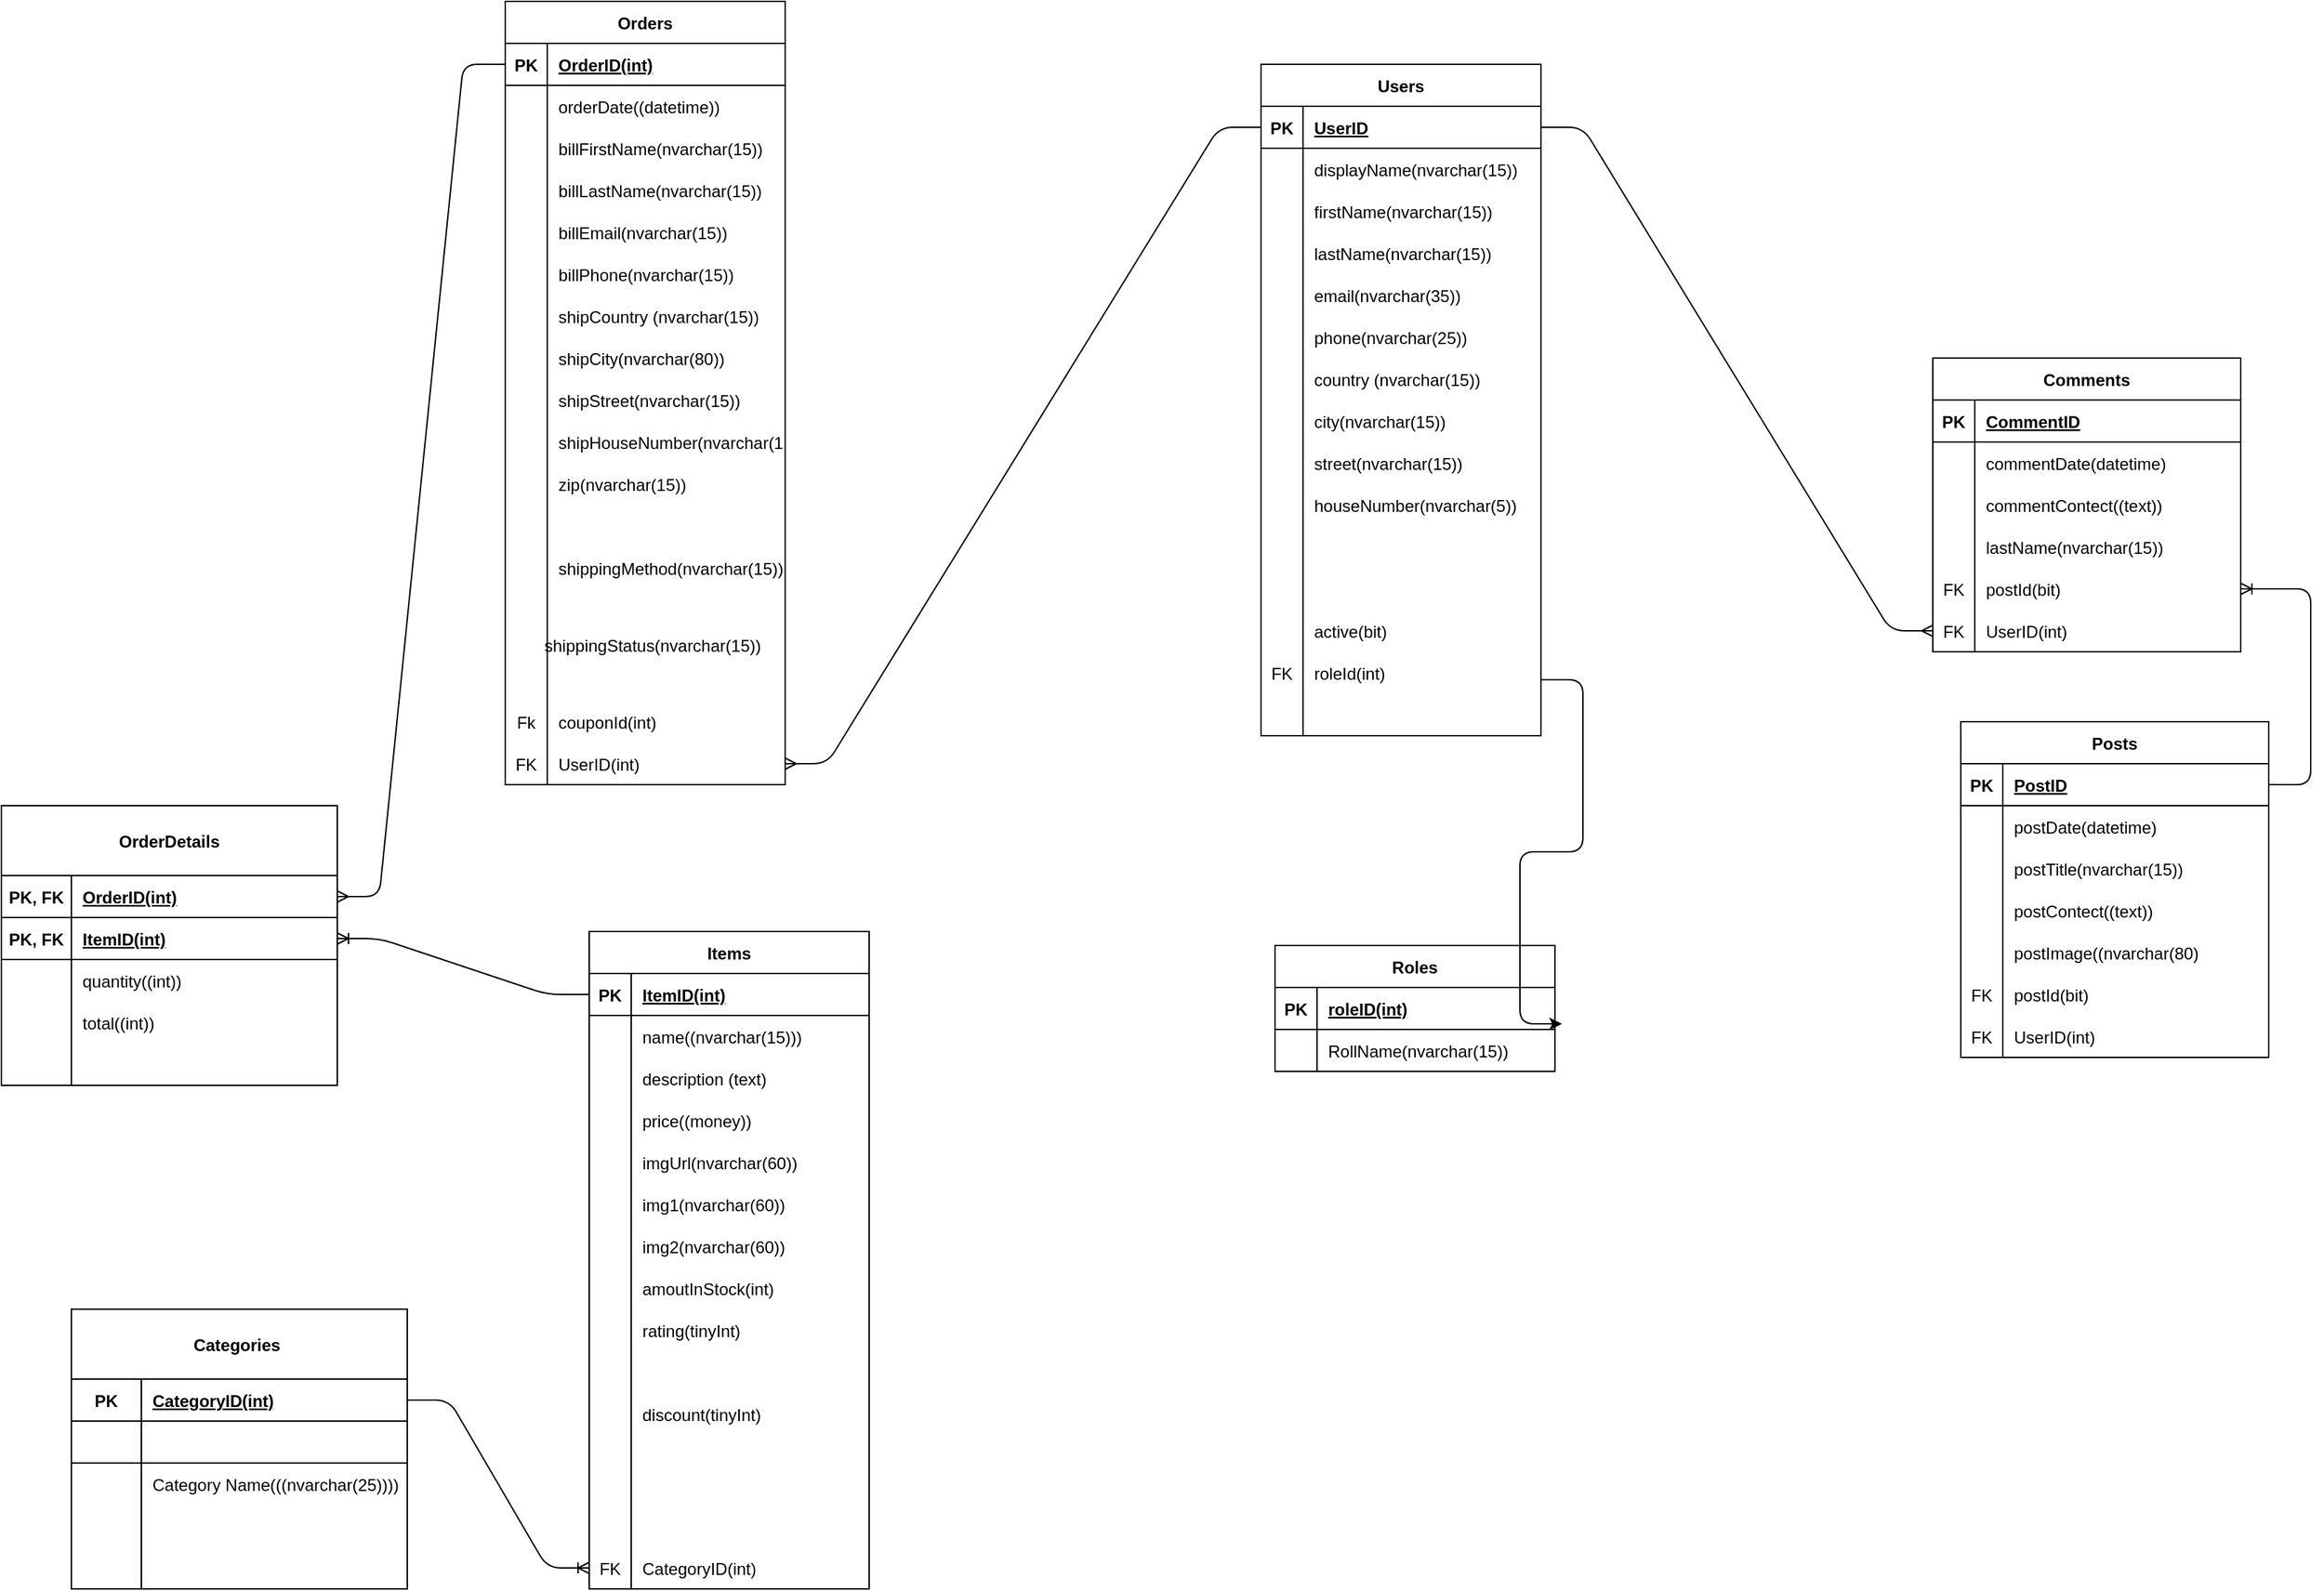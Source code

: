 <mxfile version="14.4.8" type="github">
  <diagram id="tkTSZ3Rhq634pnoqI6xr" name="Page-1">
    <mxGraphModel dx="2222" dy="1162" grid="1" gridSize="10" guides="1" tooltips="1" connect="1" arrows="1" fold="1" page="0" pageScale="1" pageWidth="1169" pageHeight="827" background="none" math="0" shadow="0">
      <root>
        <mxCell id="0" />
        <mxCell id="1" parent="0" />
        <mxCell id="uHUNbpHlDxS1nG46DtAX-1" value="Users" style="shape=table;startSize=30;container=1;collapsible=1;childLayout=tableLayout;fixedRows=1;rowLines=0;fontStyle=1;align=center;resizeLast=1;" vertex="1" parent="1">
          <mxGeometry x="400" y="40" width="200" height="480" as="geometry" />
        </mxCell>
        <mxCell id="uHUNbpHlDxS1nG46DtAX-2" value="" style="shape=partialRectangle;collapsible=0;dropTarget=0;pointerEvents=0;fillColor=none;top=0;left=0;bottom=1;right=0;points=[[0,0.5],[1,0.5]];portConstraint=eastwest;" vertex="1" parent="uHUNbpHlDxS1nG46DtAX-1">
          <mxGeometry y="30" width="200" height="30" as="geometry" />
        </mxCell>
        <mxCell id="uHUNbpHlDxS1nG46DtAX-3" value="PK" style="shape=partialRectangle;connectable=0;fillColor=none;top=0;left=0;bottom=0;right=0;fontStyle=1;overflow=hidden;" vertex="1" parent="uHUNbpHlDxS1nG46DtAX-2">
          <mxGeometry width="30" height="30" as="geometry" />
        </mxCell>
        <mxCell id="uHUNbpHlDxS1nG46DtAX-4" value="UserID" style="shape=partialRectangle;connectable=0;fillColor=none;top=0;left=0;bottom=0;right=0;align=left;spacingLeft=6;fontStyle=5;overflow=hidden;" vertex="1" parent="uHUNbpHlDxS1nG46DtAX-2">
          <mxGeometry x="30" width="170" height="30" as="geometry" />
        </mxCell>
        <mxCell id="uHUNbpHlDxS1nG46DtAX-5" value="" style="shape=partialRectangle;collapsible=0;dropTarget=0;pointerEvents=0;fillColor=none;top=0;left=0;bottom=0;right=0;points=[[0,0.5],[1,0.5]];portConstraint=eastwest;" vertex="1" parent="uHUNbpHlDxS1nG46DtAX-1">
          <mxGeometry y="60" width="200" height="30" as="geometry" />
        </mxCell>
        <mxCell id="uHUNbpHlDxS1nG46DtAX-6" value="" style="shape=partialRectangle;connectable=0;fillColor=none;top=0;left=0;bottom=0;right=0;editable=1;overflow=hidden;" vertex="1" parent="uHUNbpHlDxS1nG46DtAX-5">
          <mxGeometry width="30" height="30" as="geometry" />
        </mxCell>
        <mxCell id="uHUNbpHlDxS1nG46DtAX-7" value="displayName(nvarchar(15))" style="shape=partialRectangle;connectable=0;fillColor=none;top=0;left=0;bottom=0;right=0;align=left;spacingLeft=6;overflow=hidden;" vertex="1" parent="uHUNbpHlDxS1nG46DtAX-5">
          <mxGeometry x="30" width="170" height="30" as="geometry" />
        </mxCell>
        <mxCell id="uHUNbpHlDxS1nG46DtAX-8" value="" style="shape=partialRectangle;collapsible=0;dropTarget=0;pointerEvents=0;fillColor=none;top=0;left=0;bottom=0;right=0;points=[[0,0.5],[1,0.5]];portConstraint=eastwest;" vertex="1" parent="uHUNbpHlDxS1nG46DtAX-1">
          <mxGeometry y="90" width="200" height="30" as="geometry" />
        </mxCell>
        <mxCell id="uHUNbpHlDxS1nG46DtAX-9" value="" style="shape=partialRectangle;connectable=0;fillColor=none;top=0;left=0;bottom=0;right=0;editable=1;overflow=hidden;" vertex="1" parent="uHUNbpHlDxS1nG46DtAX-8">
          <mxGeometry width="30" height="30" as="geometry" />
        </mxCell>
        <mxCell id="uHUNbpHlDxS1nG46DtAX-10" value="firstName(nvarchar(15))" style="shape=partialRectangle;connectable=0;fillColor=none;top=0;left=0;bottom=0;right=0;align=left;spacingLeft=6;overflow=hidden;" vertex="1" parent="uHUNbpHlDxS1nG46DtAX-8">
          <mxGeometry x="30" width="170" height="30" as="geometry" />
        </mxCell>
        <mxCell id="uHUNbpHlDxS1nG46DtAX-11" value="" style="shape=partialRectangle;collapsible=0;dropTarget=0;pointerEvents=0;fillColor=none;top=0;left=0;bottom=0;right=0;points=[[0,0.5],[1,0.5]];portConstraint=eastwest;" vertex="1" parent="uHUNbpHlDxS1nG46DtAX-1">
          <mxGeometry y="120" width="200" height="30" as="geometry" />
        </mxCell>
        <mxCell id="uHUNbpHlDxS1nG46DtAX-12" value="" style="shape=partialRectangle;connectable=0;fillColor=none;top=0;left=0;bottom=0;right=0;editable=1;overflow=hidden;" vertex="1" parent="uHUNbpHlDxS1nG46DtAX-11">
          <mxGeometry width="30" height="30" as="geometry" />
        </mxCell>
        <mxCell id="uHUNbpHlDxS1nG46DtAX-13" value="lastName(nvarchar(15))" style="shape=partialRectangle;connectable=0;fillColor=none;top=0;left=0;bottom=0;right=0;align=left;spacingLeft=6;overflow=hidden;" vertex="1" parent="uHUNbpHlDxS1nG46DtAX-11">
          <mxGeometry x="30" width="170" height="30" as="geometry" />
        </mxCell>
        <mxCell id="uHUNbpHlDxS1nG46DtAX-15" value="" style="shape=partialRectangle;collapsible=0;dropTarget=0;pointerEvents=0;fillColor=none;top=0;left=0;bottom=0;right=0;points=[[0,0.5],[1,0.5]];portConstraint=eastwest;" vertex="1" parent="uHUNbpHlDxS1nG46DtAX-1">
          <mxGeometry y="150" width="200" height="30" as="geometry" />
        </mxCell>
        <mxCell id="uHUNbpHlDxS1nG46DtAX-16" value="" style="shape=partialRectangle;connectable=0;fillColor=none;top=0;left=0;bottom=0;right=0;editable=1;overflow=hidden;" vertex="1" parent="uHUNbpHlDxS1nG46DtAX-15">
          <mxGeometry width="30" height="30" as="geometry" />
        </mxCell>
        <mxCell id="uHUNbpHlDxS1nG46DtAX-17" value="email(nvarchar(35))" style="shape=partialRectangle;connectable=0;fillColor=none;top=0;left=0;bottom=0;right=0;align=left;spacingLeft=6;overflow=hidden;" vertex="1" parent="uHUNbpHlDxS1nG46DtAX-15">
          <mxGeometry x="30" width="170" height="30" as="geometry" />
        </mxCell>
        <mxCell id="uHUNbpHlDxS1nG46DtAX-34" value="" style="shape=partialRectangle;collapsible=0;dropTarget=0;pointerEvents=0;fillColor=none;top=0;left=0;bottom=0;right=0;points=[[0,0.5],[1,0.5]];portConstraint=eastwest;" vertex="1" parent="uHUNbpHlDxS1nG46DtAX-1">
          <mxGeometry y="180" width="200" height="30" as="geometry" />
        </mxCell>
        <mxCell id="uHUNbpHlDxS1nG46DtAX-35" value="" style="shape=partialRectangle;connectable=0;fillColor=none;top=0;left=0;bottom=0;right=0;editable=1;overflow=hidden;" vertex="1" parent="uHUNbpHlDxS1nG46DtAX-34">
          <mxGeometry width="30" height="30" as="geometry" />
        </mxCell>
        <mxCell id="uHUNbpHlDxS1nG46DtAX-36" value="phone(nvarchar(25))" style="shape=partialRectangle;connectable=0;fillColor=none;top=0;left=0;bottom=0;right=0;align=left;spacingLeft=6;overflow=hidden;" vertex="1" parent="uHUNbpHlDxS1nG46DtAX-34">
          <mxGeometry x="30" width="170" height="30" as="geometry" />
        </mxCell>
        <mxCell id="uHUNbpHlDxS1nG46DtAX-37" value="" style="shape=partialRectangle;collapsible=0;dropTarget=0;pointerEvents=0;fillColor=none;top=0;left=0;bottom=0;right=0;points=[[0,0.5],[1,0.5]];portConstraint=eastwest;" vertex="1" parent="uHUNbpHlDxS1nG46DtAX-1">
          <mxGeometry y="210" width="200" height="30" as="geometry" />
        </mxCell>
        <mxCell id="uHUNbpHlDxS1nG46DtAX-38" value="" style="shape=partialRectangle;connectable=0;fillColor=none;top=0;left=0;bottom=0;right=0;editable=1;overflow=hidden;" vertex="1" parent="uHUNbpHlDxS1nG46DtAX-37">
          <mxGeometry width="30" height="30" as="geometry" />
        </mxCell>
        <mxCell id="uHUNbpHlDxS1nG46DtAX-39" value="country (nvarchar(15))" style="shape=partialRectangle;connectable=0;fillColor=none;top=0;left=0;bottom=0;right=0;align=left;spacingLeft=6;overflow=hidden;" vertex="1" parent="uHUNbpHlDxS1nG46DtAX-37">
          <mxGeometry x="30" width="170" height="30" as="geometry" />
        </mxCell>
        <mxCell id="uHUNbpHlDxS1nG46DtAX-46" value="" style="shape=partialRectangle;collapsible=0;dropTarget=0;pointerEvents=0;fillColor=none;top=0;left=0;bottom=0;right=0;points=[[0,0.5],[1,0.5]];portConstraint=eastwest;" vertex="1" parent="uHUNbpHlDxS1nG46DtAX-1">
          <mxGeometry y="240" width="200" height="30" as="geometry" />
        </mxCell>
        <mxCell id="uHUNbpHlDxS1nG46DtAX-47" value="" style="shape=partialRectangle;connectable=0;fillColor=none;top=0;left=0;bottom=0;right=0;editable=1;overflow=hidden;" vertex="1" parent="uHUNbpHlDxS1nG46DtAX-46">
          <mxGeometry width="30" height="30" as="geometry" />
        </mxCell>
        <mxCell id="uHUNbpHlDxS1nG46DtAX-48" value="city(nvarchar(15))" style="shape=partialRectangle;connectable=0;fillColor=none;top=0;left=0;bottom=0;right=0;align=left;spacingLeft=6;overflow=hidden;" vertex="1" parent="uHUNbpHlDxS1nG46DtAX-46">
          <mxGeometry x="30" width="170" height="30" as="geometry" />
        </mxCell>
        <mxCell id="uHUNbpHlDxS1nG46DtAX-99" value="" style="shape=partialRectangle;collapsible=0;dropTarget=0;pointerEvents=0;fillColor=none;top=0;left=0;bottom=0;right=0;points=[[0,0.5],[1,0.5]];portConstraint=eastwest;" vertex="1" parent="uHUNbpHlDxS1nG46DtAX-1">
          <mxGeometry y="270" width="200" height="30" as="geometry" />
        </mxCell>
        <mxCell id="uHUNbpHlDxS1nG46DtAX-100" value="" style="shape=partialRectangle;connectable=0;fillColor=none;top=0;left=0;bottom=0;right=0;editable=1;overflow=hidden;" vertex="1" parent="uHUNbpHlDxS1nG46DtAX-99">
          <mxGeometry width="30" height="30" as="geometry" />
        </mxCell>
        <mxCell id="uHUNbpHlDxS1nG46DtAX-101" value="street(nvarchar(15))" style="shape=partialRectangle;connectable=0;fillColor=none;top=0;left=0;bottom=0;right=0;align=left;spacingLeft=6;overflow=hidden;" vertex="1" parent="uHUNbpHlDxS1nG46DtAX-99">
          <mxGeometry x="30" width="170" height="30" as="geometry" />
        </mxCell>
        <mxCell id="uHUNbpHlDxS1nG46DtAX-102" value="" style="shape=partialRectangle;collapsible=0;dropTarget=0;pointerEvents=0;fillColor=none;top=0;left=0;bottom=0;right=0;points=[[0,0.5],[1,0.5]];portConstraint=eastwest;" vertex="1" parent="uHUNbpHlDxS1nG46DtAX-1">
          <mxGeometry y="300" width="200" height="30" as="geometry" />
        </mxCell>
        <mxCell id="uHUNbpHlDxS1nG46DtAX-103" value="" style="shape=partialRectangle;connectable=0;fillColor=none;top=0;left=0;bottom=0;right=0;editable=1;overflow=hidden;" vertex="1" parent="uHUNbpHlDxS1nG46DtAX-102">
          <mxGeometry width="30" height="30" as="geometry" />
        </mxCell>
        <mxCell id="uHUNbpHlDxS1nG46DtAX-104" value="houseNumber(nvarchar(5))" style="shape=partialRectangle;connectable=0;fillColor=none;top=0;left=0;bottom=0;right=0;align=left;spacingLeft=6;overflow=hidden;" vertex="1" parent="uHUNbpHlDxS1nG46DtAX-102">
          <mxGeometry x="30" width="170" height="30" as="geometry" />
        </mxCell>
        <mxCell id="uHUNbpHlDxS1nG46DtAX-105" value="" style="shape=partialRectangle;collapsible=0;dropTarget=0;pointerEvents=0;fillColor=none;top=0;left=0;bottom=0;right=0;points=[[0,0.5],[1,0.5]];portConstraint=eastwest;" vertex="1" parent="uHUNbpHlDxS1nG46DtAX-1">
          <mxGeometry y="330" width="200" height="30" as="geometry" />
        </mxCell>
        <mxCell id="uHUNbpHlDxS1nG46DtAX-106" value="" style="shape=partialRectangle;connectable=0;fillColor=none;top=0;left=0;bottom=0;right=0;editable=1;overflow=hidden;" vertex="1" parent="uHUNbpHlDxS1nG46DtAX-105">
          <mxGeometry width="30" height="30" as="geometry" />
        </mxCell>
        <mxCell id="uHUNbpHlDxS1nG46DtAX-107" value="" style="shape=partialRectangle;connectable=0;fillColor=none;top=0;left=0;bottom=0;right=0;align=left;spacingLeft=6;overflow=hidden;" vertex="1" parent="uHUNbpHlDxS1nG46DtAX-105">
          <mxGeometry x="30" width="170" height="30" as="geometry" />
        </mxCell>
        <mxCell id="uHUNbpHlDxS1nG46DtAX-108" value="" style="shape=partialRectangle;collapsible=0;dropTarget=0;pointerEvents=0;fillColor=none;top=0;left=0;bottom=0;right=0;points=[[0,0.5],[1,0.5]];portConstraint=eastwest;" vertex="1" parent="uHUNbpHlDxS1nG46DtAX-1">
          <mxGeometry y="360" width="200" height="30" as="geometry" />
        </mxCell>
        <mxCell id="uHUNbpHlDxS1nG46DtAX-109" value="" style="shape=partialRectangle;connectable=0;fillColor=none;top=0;left=0;bottom=0;right=0;editable=1;overflow=hidden;" vertex="1" parent="uHUNbpHlDxS1nG46DtAX-108">
          <mxGeometry width="30" height="30" as="geometry" />
        </mxCell>
        <mxCell id="uHUNbpHlDxS1nG46DtAX-110" value="" style="shape=partialRectangle;connectable=0;fillColor=none;top=0;left=0;bottom=0;right=0;align=left;spacingLeft=6;overflow=hidden;" vertex="1" parent="uHUNbpHlDxS1nG46DtAX-108">
          <mxGeometry x="30" width="170" height="30" as="geometry" />
        </mxCell>
        <mxCell id="uHUNbpHlDxS1nG46DtAX-111" value="" style="shape=partialRectangle;collapsible=0;dropTarget=0;pointerEvents=0;fillColor=none;top=0;left=0;bottom=0;right=0;points=[[0,0.5],[1,0.5]];portConstraint=eastwest;" vertex="1" parent="uHUNbpHlDxS1nG46DtAX-1">
          <mxGeometry y="390" width="200" height="30" as="geometry" />
        </mxCell>
        <mxCell id="uHUNbpHlDxS1nG46DtAX-112" value="" style="shape=partialRectangle;connectable=0;fillColor=none;top=0;left=0;bottom=0;right=0;editable=1;overflow=hidden;" vertex="1" parent="uHUNbpHlDxS1nG46DtAX-111">
          <mxGeometry width="30" height="30" as="geometry" />
        </mxCell>
        <mxCell id="uHUNbpHlDxS1nG46DtAX-113" value="active(bit)" style="shape=partialRectangle;connectable=0;fillColor=none;top=0;left=0;bottom=0;right=0;align=left;spacingLeft=6;overflow=hidden;" vertex="1" parent="uHUNbpHlDxS1nG46DtAX-111">
          <mxGeometry x="30" width="170" height="30" as="geometry" />
        </mxCell>
        <mxCell id="uHUNbpHlDxS1nG46DtAX-114" value="" style="shape=partialRectangle;collapsible=0;dropTarget=0;pointerEvents=0;fillColor=none;top=0;left=0;bottom=0;right=0;points=[[0,0.5],[1,0.5]];portConstraint=eastwest;" vertex="1" parent="uHUNbpHlDxS1nG46DtAX-1">
          <mxGeometry y="420" width="200" height="30" as="geometry" />
        </mxCell>
        <mxCell id="uHUNbpHlDxS1nG46DtAX-115" value="FK" style="shape=partialRectangle;connectable=0;fillColor=none;top=0;left=0;bottom=0;right=0;editable=1;overflow=hidden;" vertex="1" parent="uHUNbpHlDxS1nG46DtAX-114">
          <mxGeometry width="30" height="30" as="geometry" />
        </mxCell>
        <mxCell id="uHUNbpHlDxS1nG46DtAX-116" value="roleId(int)" style="shape=partialRectangle;connectable=0;fillColor=none;top=0;left=0;bottom=0;right=0;align=left;spacingLeft=6;overflow=hidden;" vertex="1" parent="uHUNbpHlDxS1nG46DtAX-114">
          <mxGeometry x="30" width="170" height="30" as="geometry" />
        </mxCell>
        <mxCell id="uHUNbpHlDxS1nG46DtAX-117" value="" style="shape=partialRectangle;collapsible=0;dropTarget=0;pointerEvents=0;fillColor=none;top=0;left=0;bottom=0;right=0;points=[[0,0.5],[1,0.5]];portConstraint=eastwest;" vertex="1" parent="uHUNbpHlDxS1nG46DtAX-1">
          <mxGeometry y="450" width="200" height="30" as="geometry" />
        </mxCell>
        <mxCell id="uHUNbpHlDxS1nG46DtAX-118" value="" style="shape=partialRectangle;connectable=0;fillColor=none;top=0;left=0;bottom=0;right=0;editable=1;overflow=hidden;" vertex="1" parent="uHUNbpHlDxS1nG46DtAX-117">
          <mxGeometry width="30" height="30" as="geometry" />
        </mxCell>
        <mxCell id="uHUNbpHlDxS1nG46DtAX-119" value="" style="shape=partialRectangle;connectable=0;fillColor=none;top=0;left=0;bottom=0;right=0;align=left;spacingLeft=6;overflow=hidden;" vertex="1" parent="uHUNbpHlDxS1nG46DtAX-117">
          <mxGeometry x="30" width="170" height="30" as="geometry" />
        </mxCell>
        <mxCell id="uHUNbpHlDxS1nG46DtAX-120" value="Orders" style="shape=table;startSize=30;container=1;collapsible=1;childLayout=tableLayout;fixedRows=1;rowLines=0;fontStyle=1;align=center;resizeLast=1;" vertex="1" parent="1">
          <mxGeometry x="-140" y="-5" width="200" height="560" as="geometry" />
        </mxCell>
        <mxCell id="uHUNbpHlDxS1nG46DtAX-121" value="" style="shape=partialRectangle;collapsible=0;dropTarget=0;pointerEvents=0;fillColor=none;top=0;left=0;bottom=1;right=0;points=[[0,0.5],[1,0.5]];portConstraint=eastwest;" vertex="1" parent="uHUNbpHlDxS1nG46DtAX-120">
          <mxGeometry y="30" width="200" height="30" as="geometry" />
        </mxCell>
        <mxCell id="uHUNbpHlDxS1nG46DtAX-122" value="PK" style="shape=partialRectangle;connectable=0;fillColor=none;top=0;left=0;bottom=0;right=0;fontStyle=1;overflow=hidden;" vertex="1" parent="uHUNbpHlDxS1nG46DtAX-121">
          <mxGeometry width="30" height="30" as="geometry" />
        </mxCell>
        <mxCell id="uHUNbpHlDxS1nG46DtAX-123" value="OrderID(int)" style="shape=partialRectangle;connectable=0;fillColor=none;top=0;left=0;bottom=0;right=0;align=left;spacingLeft=6;fontStyle=5;overflow=hidden;" vertex="1" parent="uHUNbpHlDxS1nG46DtAX-121">
          <mxGeometry x="30" width="170" height="30" as="geometry" />
        </mxCell>
        <mxCell id="uHUNbpHlDxS1nG46DtAX-124" value="" style="shape=partialRectangle;collapsible=0;dropTarget=0;pointerEvents=0;fillColor=none;top=0;left=0;bottom=0;right=0;points=[[0,0.5],[1,0.5]];portConstraint=eastwest;" vertex="1" parent="uHUNbpHlDxS1nG46DtAX-120">
          <mxGeometry y="60" width="200" height="30" as="geometry" />
        </mxCell>
        <mxCell id="uHUNbpHlDxS1nG46DtAX-125" value="" style="shape=partialRectangle;connectable=0;fillColor=none;top=0;left=0;bottom=0;right=0;editable=1;overflow=hidden;" vertex="1" parent="uHUNbpHlDxS1nG46DtAX-124">
          <mxGeometry width="30" height="30" as="geometry" />
        </mxCell>
        <mxCell id="uHUNbpHlDxS1nG46DtAX-126" value="orderDate((datetime))" style="shape=partialRectangle;connectable=0;fillColor=none;top=0;left=0;bottom=0;right=0;align=left;spacingLeft=6;overflow=hidden;" vertex="1" parent="uHUNbpHlDxS1nG46DtAX-124">
          <mxGeometry x="30" width="170" height="30" as="geometry" />
        </mxCell>
        <mxCell id="uHUNbpHlDxS1nG46DtAX-127" value="" style="shape=partialRectangle;collapsible=0;dropTarget=0;pointerEvents=0;fillColor=none;top=0;left=0;bottom=0;right=0;points=[[0,0.5],[1,0.5]];portConstraint=eastwest;" vertex="1" parent="uHUNbpHlDxS1nG46DtAX-120">
          <mxGeometry y="90" width="200" height="30" as="geometry" />
        </mxCell>
        <mxCell id="uHUNbpHlDxS1nG46DtAX-128" value="" style="shape=partialRectangle;connectable=0;fillColor=none;top=0;left=0;bottom=0;right=0;editable=1;overflow=hidden;" vertex="1" parent="uHUNbpHlDxS1nG46DtAX-127">
          <mxGeometry width="30" height="30" as="geometry" />
        </mxCell>
        <mxCell id="uHUNbpHlDxS1nG46DtAX-129" value="billFirstName(nvarchar(15))" style="shape=partialRectangle;connectable=0;fillColor=none;top=0;left=0;bottom=0;right=0;align=left;spacingLeft=6;overflow=hidden;" vertex="1" parent="uHUNbpHlDxS1nG46DtAX-127">
          <mxGeometry x="30" width="170" height="30" as="geometry" />
        </mxCell>
        <mxCell id="uHUNbpHlDxS1nG46DtAX-130" value="" style="shape=partialRectangle;collapsible=0;dropTarget=0;pointerEvents=0;fillColor=none;top=0;left=0;bottom=0;right=0;points=[[0,0.5],[1,0.5]];portConstraint=eastwest;" vertex="1" parent="uHUNbpHlDxS1nG46DtAX-120">
          <mxGeometry y="120" width="200" height="30" as="geometry" />
        </mxCell>
        <mxCell id="uHUNbpHlDxS1nG46DtAX-131" value="" style="shape=partialRectangle;connectable=0;fillColor=none;top=0;left=0;bottom=0;right=0;editable=1;overflow=hidden;" vertex="1" parent="uHUNbpHlDxS1nG46DtAX-130">
          <mxGeometry width="30" height="30" as="geometry" />
        </mxCell>
        <mxCell id="uHUNbpHlDxS1nG46DtAX-132" value="billLastName(nvarchar(15))" style="shape=partialRectangle;connectable=0;fillColor=none;top=0;left=0;bottom=0;right=0;align=left;spacingLeft=6;overflow=hidden;" vertex="1" parent="uHUNbpHlDxS1nG46DtAX-130">
          <mxGeometry x="30" width="170" height="30" as="geometry" />
        </mxCell>
        <mxCell id="uHUNbpHlDxS1nG46DtAX-170" value="" style="shape=partialRectangle;collapsible=0;dropTarget=0;pointerEvents=0;fillColor=none;top=0;left=0;bottom=0;right=0;points=[[0,0.5],[1,0.5]];portConstraint=eastwest;" vertex="1" parent="uHUNbpHlDxS1nG46DtAX-120">
          <mxGeometry y="150" width="200" height="30" as="geometry" />
        </mxCell>
        <mxCell id="uHUNbpHlDxS1nG46DtAX-171" value="" style="shape=partialRectangle;connectable=0;fillColor=none;top=0;left=0;bottom=0;right=0;editable=1;overflow=hidden;" vertex="1" parent="uHUNbpHlDxS1nG46DtAX-170">
          <mxGeometry width="30" height="30" as="geometry" />
        </mxCell>
        <mxCell id="uHUNbpHlDxS1nG46DtAX-172" value="billEmail(nvarchar(15))" style="shape=partialRectangle;connectable=0;fillColor=none;top=0;left=0;bottom=0;right=0;align=left;spacingLeft=6;overflow=hidden;" vertex="1" parent="uHUNbpHlDxS1nG46DtAX-170">
          <mxGeometry x="30" width="170" height="30" as="geometry" />
        </mxCell>
        <mxCell id="uHUNbpHlDxS1nG46DtAX-174" value="" style="shape=partialRectangle;collapsible=0;dropTarget=0;pointerEvents=0;fillColor=none;top=0;left=0;bottom=0;right=0;points=[[0,0.5],[1,0.5]];portConstraint=eastwest;" vertex="1" parent="uHUNbpHlDxS1nG46DtAX-120">
          <mxGeometry y="180" width="200" height="30" as="geometry" />
        </mxCell>
        <mxCell id="uHUNbpHlDxS1nG46DtAX-175" value="" style="shape=partialRectangle;connectable=0;fillColor=none;top=0;left=0;bottom=0;right=0;editable=1;overflow=hidden;" vertex="1" parent="uHUNbpHlDxS1nG46DtAX-174">
          <mxGeometry width="30" height="30" as="geometry" />
        </mxCell>
        <mxCell id="uHUNbpHlDxS1nG46DtAX-176" value="billPhone(nvarchar(15))" style="shape=partialRectangle;connectable=0;fillColor=none;top=0;left=0;bottom=0;right=0;align=left;spacingLeft=6;overflow=hidden;" vertex="1" parent="uHUNbpHlDxS1nG46DtAX-174">
          <mxGeometry x="30" width="170" height="30" as="geometry" />
        </mxCell>
        <mxCell id="uHUNbpHlDxS1nG46DtAX-133" value="" style="shape=partialRectangle;collapsible=0;dropTarget=0;pointerEvents=0;fillColor=none;top=0;left=0;bottom=0;right=0;points=[[0,0.5],[1,0.5]];portConstraint=eastwest;" vertex="1" parent="uHUNbpHlDxS1nG46DtAX-120">
          <mxGeometry y="210" width="200" height="30" as="geometry" />
        </mxCell>
        <mxCell id="uHUNbpHlDxS1nG46DtAX-134" value="" style="shape=partialRectangle;connectable=0;fillColor=none;top=0;left=0;bottom=0;right=0;editable=1;overflow=hidden;" vertex="1" parent="uHUNbpHlDxS1nG46DtAX-133">
          <mxGeometry width="30" height="30" as="geometry" />
        </mxCell>
        <mxCell id="uHUNbpHlDxS1nG46DtAX-135" value="shipCountry (nvarchar(15))" style="shape=partialRectangle;connectable=0;fillColor=none;top=0;left=0;bottom=0;right=0;align=left;spacingLeft=6;overflow=hidden;" vertex="1" parent="uHUNbpHlDxS1nG46DtAX-133">
          <mxGeometry x="30" width="170" height="30" as="geometry" />
        </mxCell>
        <mxCell id="uHUNbpHlDxS1nG46DtAX-136" value="" style="shape=partialRectangle;collapsible=0;dropTarget=0;pointerEvents=0;fillColor=none;top=0;left=0;bottom=0;right=0;points=[[0,0.5],[1,0.5]];portConstraint=eastwest;" vertex="1" parent="uHUNbpHlDxS1nG46DtAX-120">
          <mxGeometry y="240" width="200" height="30" as="geometry" />
        </mxCell>
        <mxCell id="uHUNbpHlDxS1nG46DtAX-137" value="" style="shape=partialRectangle;connectable=0;fillColor=none;top=0;left=0;bottom=0;right=0;editable=1;overflow=hidden;" vertex="1" parent="uHUNbpHlDxS1nG46DtAX-136">
          <mxGeometry width="30" height="30" as="geometry" />
        </mxCell>
        <mxCell id="uHUNbpHlDxS1nG46DtAX-138" value="shipCity(nvarchar(80))" style="shape=partialRectangle;connectable=0;fillColor=none;top=0;left=0;bottom=0;right=0;align=left;spacingLeft=6;overflow=hidden;" vertex="1" parent="uHUNbpHlDxS1nG46DtAX-136">
          <mxGeometry x="30" width="170" height="30" as="geometry" />
        </mxCell>
        <mxCell id="uHUNbpHlDxS1nG46DtAX-139" value="" style="shape=partialRectangle;collapsible=0;dropTarget=0;pointerEvents=0;fillColor=none;top=0;left=0;bottom=0;right=0;points=[[0,0.5],[1,0.5]];portConstraint=eastwest;" vertex="1" parent="uHUNbpHlDxS1nG46DtAX-120">
          <mxGeometry y="270" width="200" height="30" as="geometry" />
        </mxCell>
        <mxCell id="uHUNbpHlDxS1nG46DtAX-140" value="" style="shape=partialRectangle;connectable=0;fillColor=none;top=0;left=0;bottom=0;right=0;editable=1;overflow=hidden;" vertex="1" parent="uHUNbpHlDxS1nG46DtAX-139">
          <mxGeometry width="30" height="30" as="geometry" />
        </mxCell>
        <mxCell id="uHUNbpHlDxS1nG46DtAX-141" value="shipStreet(nvarchar(15))" style="shape=partialRectangle;connectable=0;fillColor=none;top=0;left=0;bottom=0;right=0;align=left;spacingLeft=6;overflow=hidden;" vertex="1" parent="uHUNbpHlDxS1nG46DtAX-139">
          <mxGeometry x="30" width="170" height="30" as="geometry" />
        </mxCell>
        <mxCell id="uHUNbpHlDxS1nG46DtAX-142" value="" style="shape=partialRectangle;collapsible=0;dropTarget=0;pointerEvents=0;fillColor=none;top=0;left=0;bottom=0;right=0;points=[[0,0.5],[1,0.5]];portConstraint=eastwest;" vertex="1" parent="uHUNbpHlDxS1nG46DtAX-120">
          <mxGeometry y="300" width="200" height="30" as="geometry" />
        </mxCell>
        <mxCell id="uHUNbpHlDxS1nG46DtAX-143" value="" style="shape=partialRectangle;connectable=0;fillColor=none;top=0;left=0;bottom=0;right=0;editable=1;overflow=hidden;" vertex="1" parent="uHUNbpHlDxS1nG46DtAX-142">
          <mxGeometry width="30" height="30" as="geometry" />
        </mxCell>
        <mxCell id="uHUNbpHlDxS1nG46DtAX-144" value="shipHouseNumber(nvarchar(15))" style="shape=partialRectangle;connectable=0;fillColor=none;top=0;left=0;bottom=0;right=0;align=left;spacingLeft=6;overflow=hidden;" vertex="1" parent="uHUNbpHlDxS1nG46DtAX-142">
          <mxGeometry x="30" width="170" height="30" as="geometry" />
        </mxCell>
        <mxCell id="uHUNbpHlDxS1nG46DtAX-145" value="" style="shape=partialRectangle;collapsible=0;dropTarget=0;pointerEvents=0;fillColor=none;top=0;left=0;bottom=0;right=0;points=[[0,0.5],[1,0.5]];portConstraint=eastwest;" vertex="1" parent="uHUNbpHlDxS1nG46DtAX-120">
          <mxGeometry y="330" width="200" height="30" as="geometry" />
        </mxCell>
        <mxCell id="uHUNbpHlDxS1nG46DtAX-146" value="" style="shape=partialRectangle;connectable=0;fillColor=none;top=0;left=0;bottom=0;right=0;editable=1;overflow=hidden;" vertex="1" parent="uHUNbpHlDxS1nG46DtAX-145">
          <mxGeometry width="30" height="30" as="geometry" />
        </mxCell>
        <mxCell id="uHUNbpHlDxS1nG46DtAX-147" value="zip(nvarchar(15))" style="shape=partialRectangle;connectable=0;fillColor=none;top=0;left=0;bottom=0;right=0;align=left;spacingLeft=6;overflow=hidden;" vertex="1" parent="uHUNbpHlDxS1nG46DtAX-145">
          <mxGeometry x="30" width="170" height="30" as="geometry" />
        </mxCell>
        <mxCell id="uHUNbpHlDxS1nG46DtAX-148" value="" style="shape=partialRectangle;collapsible=0;dropTarget=0;pointerEvents=0;fillColor=none;top=0;left=0;bottom=0;right=0;points=[[0,0.5],[1,0.5]];portConstraint=eastwest;" vertex="1" parent="uHUNbpHlDxS1nG46DtAX-120">
          <mxGeometry y="360" width="200" height="30" as="geometry" />
        </mxCell>
        <mxCell id="uHUNbpHlDxS1nG46DtAX-149" value="" style="shape=partialRectangle;connectable=0;fillColor=none;top=0;left=0;bottom=0;right=0;editable=1;overflow=hidden;" vertex="1" parent="uHUNbpHlDxS1nG46DtAX-148">
          <mxGeometry width="30" height="30" as="geometry" />
        </mxCell>
        <mxCell id="uHUNbpHlDxS1nG46DtAX-150" value="" style="shape=partialRectangle;connectable=0;fillColor=none;top=0;left=0;bottom=0;right=0;align=left;spacingLeft=6;overflow=hidden;" vertex="1" parent="uHUNbpHlDxS1nG46DtAX-148">
          <mxGeometry x="30" width="170" height="30" as="geometry" />
        </mxCell>
        <mxCell id="uHUNbpHlDxS1nG46DtAX-154" value="" style="shape=partialRectangle;collapsible=0;dropTarget=0;pointerEvents=0;fillColor=none;top=0;left=0;bottom=0;right=0;points=[[0,0.5],[1,0.5]];portConstraint=eastwest;" vertex="1" parent="uHUNbpHlDxS1nG46DtAX-120">
          <mxGeometry y="390" width="200" height="30" as="geometry" />
        </mxCell>
        <mxCell id="uHUNbpHlDxS1nG46DtAX-155" value="" style="shape=partialRectangle;connectable=0;fillColor=none;top=0;left=0;bottom=0;right=0;editable=1;overflow=hidden;" vertex="1" parent="uHUNbpHlDxS1nG46DtAX-154">
          <mxGeometry width="30" height="30" as="geometry" />
        </mxCell>
        <mxCell id="uHUNbpHlDxS1nG46DtAX-156" value="shippingMethod(nvarchar(15))" style="shape=partialRectangle;connectable=0;fillColor=none;top=0;left=0;bottom=0;right=0;align=left;spacingLeft=6;overflow=hidden;" vertex="1" parent="uHUNbpHlDxS1nG46DtAX-154">
          <mxGeometry x="30" width="170" height="30" as="geometry" />
        </mxCell>
        <mxCell id="uHUNbpHlDxS1nG46DtAX-151" value="" style="shape=partialRectangle;collapsible=0;dropTarget=0;pointerEvents=0;fillColor=none;top=0;left=0;bottom=0;right=0;points=[[0,0.5],[1,0.5]];portConstraint=eastwest;" vertex="1" parent="uHUNbpHlDxS1nG46DtAX-120">
          <mxGeometry y="420" width="200" height="30" as="geometry" />
        </mxCell>
        <mxCell id="uHUNbpHlDxS1nG46DtAX-152" value="" style="shape=partialRectangle;connectable=0;fillColor=none;top=0;left=0;bottom=0;right=0;editable=1;overflow=hidden;" vertex="1" parent="uHUNbpHlDxS1nG46DtAX-151">
          <mxGeometry width="30" height="30" as="geometry" />
        </mxCell>
        <mxCell id="uHUNbpHlDxS1nG46DtAX-153" value="" style="shape=partialRectangle;connectable=0;fillColor=none;top=0;left=0;bottom=0;right=0;align=left;spacingLeft=6;overflow=hidden;" vertex="1" parent="uHUNbpHlDxS1nG46DtAX-151">
          <mxGeometry x="30" width="170" height="30" as="geometry" />
        </mxCell>
        <mxCell id="uHUNbpHlDxS1nG46DtAX-157" value="" style="shape=partialRectangle;collapsible=0;dropTarget=0;pointerEvents=0;fillColor=none;top=0;left=0;bottom=0;right=0;points=[[0,0.5],[1,0.5]];portConstraint=eastwest;" vertex="1" parent="uHUNbpHlDxS1nG46DtAX-120">
          <mxGeometry y="450" width="200" height="30" as="geometry" />
        </mxCell>
        <mxCell id="uHUNbpHlDxS1nG46DtAX-158" value="" style="shape=partialRectangle;connectable=0;fillColor=none;top=0;left=0;bottom=0;right=0;editable=1;overflow=hidden;" vertex="1" parent="uHUNbpHlDxS1nG46DtAX-157">
          <mxGeometry width="30" height="30" as="geometry" />
        </mxCell>
        <mxCell id="uHUNbpHlDxS1nG46DtAX-159" value="" style="shape=partialRectangle;connectable=0;fillColor=none;top=0;left=0;bottom=0;right=0;align=left;spacingLeft=6;overflow=hidden;" vertex="1" parent="uHUNbpHlDxS1nG46DtAX-157">
          <mxGeometry x="30" width="170" height="30" as="geometry" />
        </mxCell>
        <mxCell id="uHUNbpHlDxS1nG46DtAX-167" value="" style="shape=partialRectangle;collapsible=0;dropTarget=0;pointerEvents=0;fillColor=none;top=0;left=0;bottom=0;right=0;points=[[0,0.5],[1,0.5]];portConstraint=eastwest;" vertex="1" parent="uHUNbpHlDxS1nG46DtAX-120">
          <mxGeometry y="480" width="200" height="20" as="geometry" />
        </mxCell>
        <mxCell id="uHUNbpHlDxS1nG46DtAX-168" value="" style="shape=partialRectangle;connectable=0;fillColor=none;top=0;left=0;bottom=0;right=0;editable=1;overflow=hidden;" vertex="1" parent="uHUNbpHlDxS1nG46DtAX-167">
          <mxGeometry width="30" height="20" as="geometry" />
        </mxCell>
        <mxCell id="uHUNbpHlDxS1nG46DtAX-169" value="" style="shape=partialRectangle;connectable=0;fillColor=none;top=0;left=0;bottom=0;right=0;align=left;spacingLeft=6;overflow=hidden;" vertex="1" parent="uHUNbpHlDxS1nG46DtAX-167">
          <mxGeometry x="30" width="170" height="20" as="geometry" />
        </mxCell>
        <mxCell id="uHUNbpHlDxS1nG46DtAX-163" value="" style="shape=partialRectangle;collapsible=0;dropTarget=0;pointerEvents=0;fillColor=none;top=0;left=0;bottom=0;right=0;points=[[0,0.5],[1,0.5]];portConstraint=eastwest;" vertex="1" parent="uHUNbpHlDxS1nG46DtAX-120">
          <mxGeometry y="500" width="200" height="30" as="geometry" />
        </mxCell>
        <mxCell id="uHUNbpHlDxS1nG46DtAX-164" value="Fk" style="shape=partialRectangle;connectable=0;fillColor=none;top=0;left=0;bottom=0;right=0;editable=1;overflow=hidden;" vertex="1" parent="uHUNbpHlDxS1nG46DtAX-163">
          <mxGeometry width="30" height="30" as="geometry" />
        </mxCell>
        <mxCell id="uHUNbpHlDxS1nG46DtAX-165" value="couponId(int)" style="shape=partialRectangle;connectable=0;fillColor=none;top=0;left=0;bottom=0;right=0;align=left;spacingLeft=6;overflow=hidden;" vertex="1" parent="uHUNbpHlDxS1nG46DtAX-163">
          <mxGeometry x="30" width="170" height="30" as="geometry" />
        </mxCell>
        <mxCell id="uHUNbpHlDxS1nG46DtAX-160" value="" style="shape=partialRectangle;collapsible=0;dropTarget=0;pointerEvents=0;fillColor=none;top=0;left=0;bottom=0;right=0;points=[[0,0.5],[1,0.5]];portConstraint=eastwest;" vertex="1" parent="uHUNbpHlDxS1nG46DtAX-120">
          <mxGeometry y="530" width="200" height="30" as="geometry" />
        </mxCell>
        <mxCell id="uHUNbpHlDxS1nG46DtAX-161" value="FK" style="shape=partialRectangle;connectable=0;fillColor=none;top=0;left=0;bottom=0;right=0;editable=1;overflow=hidden;" vertex="1" parent="uHUNbpHlDxS1nG46DtAX-160">
          <mxGeometry width="30" height="30" as="geometry" />
        </mxCell>
        <mxCell id="uHUNbpHlDxS1nG46DtAX-162" value="UserID(int)" style="shape=partialRectangle;connectable=0;fillColor=none;top=0;left=0;bottom=0;right=0;align=left;spacingLeft=6;overflow=hidden;" vertex="1" parent="uHUNbpHlDxS1nG46DtAX-160">
          <mxGeometry x="30" width="170" height="30" as="geometry" />
        </mxCell>
        <mxCell id="uHUNbpHlDxS1nG46DtAX-166" value="" style="edgeStyle=entityRelationEdgeStyle;fontSize=12;html=1;endArrow=ERmany;" edge="1" parent="1" source="uHUNbpHlDxS1nG46DtAX-2" target="uHUNbpHlDxS1nG46DtAX-160">
          <mxGeometry width="100" height="100" relative="1" as="geometry">
            <mxPoint x="570" y="410" as="sourcePoint" />
            <mxPoint x="670" y="310" as="targetPoint" />
          </mxGeometry>
        </mxCell>
        <mxCell id="uHUNbpHlDxS1nG46DtAX-173" value="shippingStatus(nvarchar(15))" style="shape=partialRectangle;connectable=0;fillColor=none;top=0;left=0;bottom=0;right=0;align=left;spacingLeft=6;overflow=hidden;" vertex="1" parent="1">
          <mxGeometry x="-120" y="440" width="170" height="30" as="geometry" />
        </mxCell>
        <mxCell id="uHUNbpHlDxS1nG46DtAX-177" value="OrderDetails" style="shape=table;startSize=50;container=1;collapsible=1;childLayout=tableLayout;fixedRows=1;rowLines=0;fontStyle=1;align=center;resizeLast=1;" vertex="1" parent="1">
          <mxGeometry x="-500" y="570" width="240" height="200" as="geometry" />
        </mxCell>
        <mxCell id="uHUNbpHlDxS1nG46DtAX-178" value="" style="shape=partialRectangle;collapsible=0;dropTarget=0;pointerEvents=0;fillColor=none;top=0;left=0;bottom=1;right=0;points=[[0,0.5],[1,0.5]];portConstraint=eastwest;" vertex="1" parent="uHUNbpHlDxS1nG46DtAX-177">
          <mxGeometry y="50" width="240" height="30" as="geometry" />
        </mxCell>
        <mxCell id="uHUNbpHlDxS1nG46DtAX-179" value="PK, FK" style="shape=partialRectangle;connectable=0;fillColor=none;top=0;left=0;bottom=0;right=0;fontStyle=1;overflow=hidden;" vertex="1" parent="uHUNbpHlDxS1nG46DtAX-178">
          <mxGeometry width="50" height="30" as="geometry" />
        </mxCell>
        <mxCell id="uHUNbpHlDxS1nG46DtAX-180" value="OrderID(int)" style="shape=partialRectangle;connectable=0;fillColor=none;top=0;left=0;bottom=0;right=0;align=left;spacingLeft=6;fontStyle=5;overflow=hidden;" vertex="1" parent="uHUNbpHlDxS1nG46DtAX-178">
          <mxGeometry x="50" width="190" height="30" as="geometry" />
        </mxCell>
        <mxCell id="uHUNbpHlDxS1nG46DtAX-233" value="" style="shape=partialRectangle;collapsible=0;dropTarget=0;pointerEvents=0;fillColor=none;top=0;left=0;bottom=1;right=0;points=[[0,0.5],[1,0.5]];portConstraint=eastwest;" vertex="1" parent="uHUNbpHlDxS1nG46DtAX-177">
          <mxGeometry y="80" width="240" height="30" as="geometry" />
        </mxCell>
        <mxCell id="uHUNbpHlDxS1nG46DtAX-234" value="PK, FK" style="shape=partialRectangle;connectable=0;fillColor=none;top=0;left=0;bottom=0;right=0;fontStyle=1;overflow=hidden;" vertex="1" parent="uHUNbpHlDxS1nG46DtAX-233">
          <mxGeometry width="50" height="30" as="geometry" />
        </mxCell>
        <mxCell id="uHUNbpHlDxS1nG46DtAX-235" value="ItemID(int)" style="shape=partialRectangle;connectable=0;fillColor=none;top=0;left=0;bottom=0;right=0;align=left;spacingLeft=6;fontStyle=5;overflow=hidden;" vertex="1" parent="uHUNbpHlDxS1nG46DtAX-233">
          <mxGeometry x="50" width="190" height="30" as="geometry" />
        </mxCell>
        <mxCell id="uHUNbpHlDxS1nG46DtAX-181" value="" style="shape=partialRectangle;collapsible=0;dropTarget=0;pointerEvents=0;fillColor=none;top=0;left=0;bottom=0;right=0;points=[[0,0.5],[1,0.5]];portConstraint=eastwest;" vertex="1" parent="uHUNbpHlDxS1nG46DtAX-177">
          <mxGeometry y="110" width="240" height="30" as="geometry" />
        </mxCell>
        <mxCell id="uHUNbpHlDxS1nG46DtAX-182" value="" style="shape=partialRectangle;connectable=0;fillColor=none;top=0;left=0;bottom=0;right=0;editable=1;overflow=hidden;" vertex="1" parent="uHUNbpHlDxS1nG46DtAX-181">
          <mxGeometry width="50" height="30" as="geometry" />
        </mxCell>
        <mxCell id="uHUNbpHlDxS1nG46DtAX-183" value="quantity((int))" style="shape=partialRectangle;connectable=0;fillColor=none;top=0;left=0;bottom=0;right=0;align=left;spacingLeft=6;overflow=hidden;" vertex="1" parent="uHUNbpHlDxS1nG46DtAX-181">
          <mxGeometry x="50" width="190" height="30" as="geometry" />
        </mxCell>
        <mxCell id="uHUNbpHlDxS1nG46DtAX-184" value="" style="shape=partialRectangle;collapsible=0;dropTarget=0;pointerEvents=0;fillColor=none;top=0;left=0;bottom=0;right=0;points=[[0,0.5],[1,0.5]];portConstraint=eastwest;" vertex="1" parent="uHUNbpHlDxS1nG46DtAX-177">
          <mxGeometry y="140" width="240" height="30" as="geometry" />
        </mxCell>
        <mxCell id="uHUNbpHlDxS1nG46DtAX-185" value="" style="shape=partialRectangle;connectable=0;fillColor=none;top=0;left=0;bottom=0;right=0;editable=1;overflow=hidden;" vertex="1" parent="uHUNbpHlDxS1nG46DtAX-184">
          <mxGeometry width="50" height="30" as="geometry" />
        </mxCell>
        <mxCell id="uHUNbpHlDxS1nG46DtAX-186" value="total((int))" style="shape=partialRectangle;connectable=0;fillColor=none;top=0;left=0;bottom=0;right=0;align=left;spacingLeft=6;overflow=hidden;" vertex="1" parent="uHUNbpHlDxS1nG46DtAX-184">
          <mxGeometry x="50" width="190" height="30" as="geometry" />
        </mxCell>
        <mxCell id="uHUNbpHlDxS1nG46DtAX-187" value="" style="shape=partialRectangle;collapsible=0;dropTarget=0;pointerEvents=0;fillColor=none;top=0;left=0;bottom=0;right=0;points=[[0,0.5],[1,0.5]];portConstraint=eastwest;" vertex="1" parent="uHUNbpHlDxS1nG46DtAX-177">
          <mxGeometry y="170" width="240" height="30" as="geometry" />
        </mxCell>
        <mxCell id="uHUNbpHlDxS1nG46DtAX-188" value="" style="shape=partialRectangle;connectable=0;fillColor=none;top=0;left=0;bottom=0;right=0;editable=1;overflow=hidden;" vertex="1" parent="uHUNbpHlDxS1nG46DtAX-187">
          <mxGeometry width="50" height="30" as="geometry" />
        </mxCell>
        <mxCell id="uHUNbpHlDxS1nG46DtAX-189" value="" style="shape=partialRectangle;connectable=0;fillColor=none;top=0;left=0;bottom=0;right=0;align=left;spacingLeft=6;overflow=hidden;" vertex="1" parent="uHUNbpHlDxS1nG46DtAX-187">
          <mxGeometry x="50" width="190" height="30" as="geometry" />
        </mxCell>
        <mxCell id="uHUNbpHlDxS1nG46DtAX-232" value="" style="edgeStyle=entityRelationEdgeStyle;fontSize=12;html=1;endArrow=ERmany;" edge="1" parent="1" source="uHUNbpHlDxS1nG46DtAX-121" target="uHUNbpHlDxS1nG46DtAX-178">
          <mxGeometry width="100" height="100" relative="1" as="geometry">
            <mxPoint x="-100" y="520" as="sourcePoint" />
            <mxPoint x="-430" y="260" as="targetPoint" />
          </mxGeometry>
        </mxCell>
        <mxCell id="uHUNbpHlDxS1nG46DtAX-236" value="Items" style="shape=table;startSize=30;container=1;collapsible=1;childLayout=tableLayout;fixedRows=1;rowLines=0;fontStyle=1;align=center;resizeLast=1;" vertex="1" parent="1">
          <mxGeometry x="-80" y="660" width="200" height="470" as="geometry" />
        </mxCell>
        <mxCell id="uHUNbpHlDxS1nG46DtAX-237" value="" style="shape=partialRectangle;collapsible=0;dropTarget=0;pointerEvents=0;fillColor=none;top=0;left=0;bottom=1;right=0;points=[[0,0.5],[1,0.5]];portConstraint=eastwest;" vertex="1" parent="uHUNbpHlDxS1nG46DtAX-236">
          <mxGeometry y="30" width="200" height="30" as="geometry" />
        </mxCell>
        <mxCell id="uHUNbpHlDxS1nG46DtAX-238" value="PK" style="shape=partialRectangle;connectable=0;fillColor=none;top=0;left=0;bottom=0;right=0;fontStyle=1;overflow=hidden;" vertex="1" parent="uHUNbpHlDxS1nG46DtAX-237">
          <mxGeometry width="30" height="30" as="geometry" />
        </mxCell>
        <mxCell id="uHUNbpHlDxS1nG46DtAX-239" value="ItemID(int)" style="shape=partialRectangle;connectable=0;fillColor=none;top=0;left=0;bottom=0;right=0;align=left;spacingLeft=6;fontStyle=5;overflow=hidden;" vertex="1" parent="uHUNbpHlDxS1nG46DtAX-237">
          <mxGeometry x="30" width="170" height="30" as="geometry" />
        </mxCell>
        <mxCell id="uHUNbpHlDxS1nG46DtAX-240" value="" style="shape=partialRectangle;collapsible=0;dropTarget=0;pointerEvents=0;fillColor=none;top=0;left=0;bottom=0;right=0;points=[[0,0.5],[1,0.5]];portConstraint=eastwest;" vertex="1" parent="uHUNbpHlDxS1nG46DtAX-236">
          <mxGeometry y="60" width="200" height="30" as="geometry" />
        </mxCell>
        <mxCell id="uHUNbpHlDxS1nG46DtAX-241" value="" style="shape=partialRectangle;connectable=0;fillColor=none;top=0;left=0;bottom=0;right=0;editable=1;overflow=hidden;" vertex="1" parent="uHUNbpHlDxS1nG46DtAX-240">
          <mxGeometry width="30" height="30" as="geometry" />
        </mxCell>
        <mxCell id="uHUNbpHlDxS1nG46DtAX-242" value="name((nvarchar(15)))" style="shape=partialRectangle;connectable=0;fillColor=none;top=0;left=0;bottom=0;right=0;align=left;spacingLeft=6;overflow=hidden;" vertex="1" parent="uHUNbpHlDxS1nG46DtAX-240">
          <mxGeometry x="30" width="170" height="30" as="geometry" />
        </mxCell>
        <mxCell id="uHUNbpHlDxS1nG46DtAX-246" value="" style="shape=partialRectangle;collapsible=0;dropTarget=0;pointerEvents=0;fillColor=none;top=0;left=0;bottom=0;right=0;points=[[0,0.5],[1,0.5]];portConstraint=eastwest;" vertex="1" parent="uHUNbpHlDxS1nG46DtAX-236">
          <mxGeometry y="90" width="200" height="30" as="geometry" />
        </mxCell>
        <mxCell id="uHUNbpHlDxS1nG46DtAX-247" value="" style="shape=partialRectangle;connectable=0;fillColor=none;top=0;left=0;bottom=0;right=0;editable=1;overflow=hidden;" vertex="1" parent="uHUNbpHlDxS1nG46DtAX-246">
          <mxGeometry width="30" height="30" as="geometry" />
        </mxCell>
        <mxCell id="uHUNbpHlDxS1nG46DtAX-248" value="description (text)" style="shape=partialRectangle;connectable=0;fillColor=none;top=0;left=0;bottom=0;right=0;align=left;spacingLeft=6;overflow=hidden;" vertex="1" parent="uHUNbpHlDxS1nG46DtAX-246">
          <mxGeometry x="30" width="170" height="30" as="geometry" />
        </mxCell>
        <mxCell id="uHUNbpHlDxS1nG46DtAX-249" value="" style="shape=partialRectangle;collapsible=0;dropTarget=0;pointerEvents=0;fillColor=none;top=0;left=0;bottom=0;right=0;points=[[0,0.5],[1,0.5]];portConstraint=eastwest;" vertex="1" parent="uHUNbpHlDxS1nG46DtAX-236">
          <mxGeometry y="120" width="200" height="30" as="geometry" />
        </mxCell>
        <mxCell id="uHUNbpHlDxS1nG46DtAX-250" value="" style="shape=partialRectangle;connectable=0;fillColor=none;top=0;left=0;bottom=0;right=0;editable=1;overflow=hidden;" vertex="1" parent="uHUNbpHlDxS1nG46DtAX-249">
          <mxGeometry width="30" height="30" as="geometry" />
        </mxCell>
        <mxCell id="uHUNbpHlDxS1nG46DtAX-251" value="price((money))" style="shape=partialRectangle;connectable=0;fillColor=none;top=0;left=0;bottom=0;right=0;align=left;spacingLeft=6;overflow=hidden;" vertex="1" parent="uHUNbpHlDxS1nG46DtAX-249">
          <mxGeometry x="30" width="170" height="30" as="geometry" />
        </mxCell>
        <mxCell id="uHUNbpHlDxS1nG46DtAX-252" value="" style="shape=partialRectangle;collapsible=0;dropTarget=0;pointerEvents=0;fillColor=none;top=0;left=0;bottom=0;right=0;points=[[0,0.5],[1,0.5]];portConstraint=eastwest;" vertex="1" parent="uHUNbpHlDxS1nG46DtAX-236">
          <mxGeometry y="150" width="200" height="30" as="geometry" />
        </mxCell>
        <mxCell id="uHUNbpHlDxS1nG46DtAX-253" value="" style="shape=partialRectangle;connectable=0;fillColor=none;top=0;left=0;bottom=0;right=0;editable=1;overflow=hidden;" vertex="1" parent="uHUNbpHlDxS1nG46DtAX-252">
          <mxGeometry width="30" height="30" as="geometry" />
        </mxCell>
        <mxCell id="uHUNbpHlDxS1nG46DtAX-254" value="imgUrl(nvarchar(60))" style="shape=partialRectangle;connectable=0;fillColor=none;top=0;left=0;bottom=0;right=0;align=left;spacingLeft=6;overflow=hidden;" vertex="1" parent="uHUNbpHlDxS1nG46DtAX-252">
          <mxGeometry x="30" width="170" height="30" as="geometry" />
        </mxCell>
        <mxCell id="uHUNbpHlDxS1nG46DtAX-255" value="" style="shape=partialRectangle;collapsible=0;dropTarget=0;pointerEvents=0;fillColor=none;top=0;left=0;bottom=0;right=0;points=[[0,0.5],[1,0.5]];portConstraint=eastwest;" vertex="1" parent="uHUNbpHlDxS1nG46DtAX-236">
          <mxGeometry y="180" width="200" height="30" as="geometry" />
        </mxCell>
        <mxCell id="uHUNbpHlDxS1nG46DtAX-256" value="" style="shape=partialRectangle;connectable=0;fillColor=none;top=0;left=0;bottom=0;right=0;editable=1;overflow=hidden;" vertex="1" parent="uHUNbpHlDxS1nG46DtAX-255">
          <mxGeometry width="30" height="30" as="geometry" />
        </mxCell>
        <mxCell id="uHUNbpHlDxS1nG46DtAX-257" value="img1(nvarchar(60))" style="shape=partialRectangle;connectable=0;fillColor=none;top=0;left=0;bottom=0;right=0;align=left;spacingLeft=6;overflow=hidden;" vertex="1" parent="uHUNbpHlDxS1nG46DtAX-255">
          <mxGeometry x="30" width="170" height="30" as="geometry" />
        </mxCell>
        <mxCell id="uHUNbpHlDxS1nG46DtAX-258" value="" style="shape=partialRectangle;collapsible=0;dropTarget=0;pointerEvents=0;fillColor=none;top=0;left=0;bottom=0;right=0;points=[[0,0.5],[1,0.5]];portConstraint=eastwest;" vertex="1" parent="uHUNbpHlDxS1nG46DtAX-236">
          <mxGeometry y="210" width="200" height="30" as="geometry" />
        </mxCell>
        <mxCell id="uHUNbpHlDxS1nG46DtAX-259" value="" style="shape=partialRectangle;connectable=0;fillColor=none;top=0;left=0;bottom=0;right=0;editable=1;overflow=hidden;" vertex="1" parent="uHUNbpHlDxS1nG46DtAX-258">
          <mxGeometry width="30" height="30" as="geometry" />
        </mxCell>
        <mxCell id="uHUNbpHlDxS1nG46DtAX-260" value="img2(nvarchar(60))" style="shape=partialRectangle;connectable=0;fillColor=none;top=0;left=0;bottom=0;right=0;align=left;spacingLeft=6;overflow=hidden;" vertex="1" parent="uHUNbpHlDxS1nG46DtAX-258">
          <mxGeometry x="30" width="170" height="30" as="geometry" />
        </mxCell>
        <mxCell id="uHUNbpHlDxS1nG46DtAX-261" value="" style="shape=partialRectangle;collapsible=0;dropTarget=0;pointerEvents=0;fillColor=none;top=0;left=0;bottom=0;right=0;points=[[0,0.5],[1,0.5]];portConstraint=eastwest;" vertex="1" parent="uHUNbpHlDxS1nG46DtAX-236">
          <mxGeometry y="240" width="200" height="30" as="geometry" />
        </mxCell>
        <mxCell id="uHUNbpHlDxS1nG46DtAX-262" value="" style="shape=partialRectangle;connectable=0;fillColor=none;top=0;left=0;bottom=0;right=0;editable=1;overflow=hidden;" vertex="1" parent="uHUNbpHlDxS1nG46DtAX-261">
          <mxGeometry width="30" height="30" as="geometry" />
        </mxCell>
        <mxCell id="uHUNbpHlDxS1nG46DtAX-263" value="amoutInStock(int)" style="shape=partialRectangle;connectable=0;fillColor=none;top=0;left=0;bottom=0;right=0;align=left;spacingLeft=6;overflow=hidden;" vertex="1" parent="uHUNbpHlDxS1nG46DtAX-261">
          <mxGeometry x="30" width="170" height="30" as="geometry" />
        </mxCell>
        <mxCell id="uHUNbpHlDxS1nG46DtAX-264" value="" style="shape=partialRectangle;collapsible=0;dropTarget=0;pointerEvents=0;fillColor=none;top=0;left=0;bottom=0;right=0;points=[[0,0.5],[1,0.5]];portConstraint=eastwest;" vertex="1" parent="uHUNbpHlDxS1nG46DtAX-236">
          <mxGeometry y="270" width="200" height="30" as="geometry" />
        </mxCell>
        <mxCell id="uHUNbpHlDxS1nG46DtAX-265" value="" style="shape=partialRectangle;connectable=0;fillColor=none;top=0;left=0;bottom=0;right=0;editable=1;overflow=hidden;" vertex="1" parent="uHUNbpHlDxS1nG46DtAX-264">
          <mxGeometry width="30" height="30" as="geometry" />
        </mxCell>
        <mxCell id="uHUNbpHlDxS1nG46DtAX-266" value="rating(tinyInt)" style="shape=partialRectangle;connectable=0;fillColor=none;top=0;left=0;bottom=0;right=0;align=left;spacingLeft=6;overflow=hidden;" vertex="1" parent="uHUNbpHlDxS1nG46DtAX-264">
          <mxGeometry x="30" width="170" height="30" as="geometry" />
        </mxCell>
        <mxCell id="uHUNbpHlDxS1nG46DtAX-291" value="" style="shape=partialRectangle;collapsible=0;dropTarget=0;pointerEvents=0;fillColor=none;top=0;left=0;bottom=0;right=0;points=[[0,0.5],[1,0.5]];portConstraint=eastwest;" vertex="1" parent="uHUNbpHlDxS1nG46DtAX-236">
          <mxGeometry y="300" width="200" height="30" as="geometry" />
        </mxCell>
        <mxCell id="uHUNbpHlDxS1nG46DtAX-292" value="" style="shape=partialRectangle;connectable=0;fillColor=none;top=0;left=0;bottom=0;right=0;editable=1;overflow=hidden;" vertex="1" parent="uHUNbpHlDxS1nG46DtAX-291">
          <mxGeometry width="30" height="30" as="geometry" />
        </mxCell>
        <mxCell id="uHUNbpHlDxS1nG46DtAX-293" value="" style="shape=partialRectangle;connectable=0;fillColor=none;top=0;left=0;bottom=0;right=0;align=left;spacingLeft=6;overflow=hidden;" vertex="1" parent="uHUNbpHlDxS1nG46DtAX-291">
          <mxGeometry x="30" width="170" height="30" as="geometry" />
        </mxCell>
        <mxCell id="uHUNbpHlDxS1nG46DtAX-267" value="" style="shape=partialRectangle;collapsible=0;dropTarget=0;pointerEvents=0;fillColor=none;top=0;left=0;bottom=0;right=0;points=[[0,0.5],[1,0.5]];portConstraint=eastwest;" vertex="1" parent="uHUNbpHlDxS1nG46DtAX-236">
          <mxGeometry y="330" width="200" height="30" as="geometry" />
        </mxCell>
        <mxCell id="uHUNbpHlDxS1nG46DtAX-268" value="" style="shape=partialRectangle;connectable=0;fillColor=none;top=0;left=0;bottom=0;right=0;editable=1;overflow=hidden;" vertex="1" parent="uHUNbpHlDxS1nG46DtAX-267">
          <mxGeometry width="30" height="30" as="geometry" />
        </mxCell>
        <mxCell id="uHUNbpHlDxS1nG46DtAX-269" value="discount(tinyInt)" style="shape=partialRectangle;connectable=0;fillColor=none;top=0;left=0;bottom=0;right=0;align=left;spacingLeft=6;overflow=hidden;" vertex="1" parent="uHUNbpHlDxS1nG46DtAX-267">
          <mxGeometry x="30" width="170" height="30" as="geometry" />
        </mxCell>
        <mxCell id="uHUNbpHlDxS1nG46DtAX-311" value="" style="shape=partialRectangle;collapsible=0;dropTarget=0;pointerEvents=0;fillColor=none;top=0;left=0;bottom=0;right=0;points=[[0,0.5],[1,0.5]];portConstraint=eastwest;" vertex="1" parent="uHUNbpHlDxS1nG46DtAX-236">
          <mxGeometry y="360" width="200" height="30" as="geometry" />
        </mxCell>
        <mxCell id="uHUNbpHlDxS1nG46DtAX-312" value="" style="shape=partialRectangle;connectable=0;fillColor=none;top=0;left=0;bottom=0;right=0;editable=1;overflow=hidden;" vertex="1" parent="uHUNbpHlDxS1nG46DtAX-311">
          <mxGeometry width="30" height="30" as="geometry" />
        </mxCell>
        <mxCell id="uHUNbpHlDxS1nG46DtAX-313" value="" style="shape=partialRectangle;connectable=0;fillColor=none;top=0;left=0;bottom=0;right=0;align=left;spacingLeft=6;overflow=hidden;" vertex="1" parent="uHUNbpHlDxS1nG46DtAX-311">
          <mxGeometry x="30" width="170" height="30" as="geometry" />
        </mxCell>
        <mxCell id="uHUNbpHlDxS1nG46DtAX-270" value="" style="shape=partialRectangle;collapsible=0;dropTarget=0;pointerEvents=0;fillColor=none;top=0;left=0;bottom=0;right=0;points=[[0,0.5],[1,0.5]];portConstraint=eastwest;" vertex="1" parent="uHUNbpHlDxS1nG46DtAX-236">
          <mxGeometry y="390" width="200" height="20" as="geometry" />
        </mxCell>
        <mxCell id="uHUNbpHlDxS1nG46DtAX-271" value="" style="shape=partialRectangle;connectable=0;fillColor=none;top=0;left=0;bottom=0;right=0;editable=1;overflow=hidden;" vertex="1" parent="uHUNbpHlDxS1nG46DtAX-270">
          <mxGeometry width="30" height="20" as="geometry" />
        </mxCell>
        <mxCell id="uHUNbpHlDxS1nG46DtAX-272" value="" style="shape=partialRectangle;connectable=0;fillColor=none;top=0;left=0;bottom=0;right=0;align=left;spacingLeft=6;overflow=hidden;" vertex="1" parent="uHUNbpHlDxS1nG46DtAX-270">
          <mxGeometry x="30" width="170" height="20" as="geometry" />
        </mxCell>
        <mxCell id="uHUNbpHlDxS1nG46DtAX-273" value="" style="shape=partialRectangle;collapsible=0;dropTarget=0;pointerEvents=0;fillColor=none;top=0;left=0;bottom=0;right=0;points=[[0,0.5],[1,0.5]];portConstraint=eastwest;" vertex="1" parent="uHUNbpHlDxS1nG46DtAX-236">
          <mxGeometry y="410" width="200" height="30" as="geometry" />
        </mxCell>
        <mxCell id="uHUNbpHlDxS1nG46DtAX-274" value="" style="shape=partialRectangle;connectable=0;fillColor=none;top=0;left=0;bottom=0;right=0;editable=1;overflow=hidden;" vertex="1" parent="uHUNbpHlDxS1nG46DtAX-273">
          <mxGeometry width="30" height="30" as="geometry" />
        </mxCell>
        <mxCell id="uHUNbpHlDxS1nG46DtAX-275" value="" style="shape=partialRectangle;connectable=0;fillColor=none;top=0;left=0;bottom=0;right=0;align=left;spacingLeft=6;overflow=hidden;" vertex="1" parent="uHUNbpHlDxS1nG46DtAX-273">
          <mxGeometry x="30" width="170" height="30" as="geometry" />
        </mxCell>
        <mxCell id="uHUNbpHlDxS1nG46DtAX-318" value="" style="shape=partialRectangle;collapsible=0;dropTarget=0;pointerEvents=0;fillColor=none;top=0;left=0;bottom=0;right=0;points=[[0,0.5],[1,0.5]];portConstraint=eastwest;" vertex="1" parent="uHUNbpHlDxS1nG46DtAX-236">
          <mxGeometry y="440" width="200" height="30" as="geometry" />
        </mxCell>
        <mxCell id="uHUNbpHlDxS1nG46DtAX-319" value="FK" style="shape=partialRectangle;connectable=0;fillColor=none;top=0;left=0;bottom=0;right=0;editable=1;overflow=hidden;" vertex="1" parent="uHUNbpHlDxS1nG46DtAX-318">
          <mxGeometry width="30" height="30" as="geometry" />
        </mxCell>
        <mxCell id="uHUNbpHlDxS1nG46DtAX-320" value="CategoryID(int)" style="shape=partialRectangle;connectable=0;fillColor=none;top=0;left=0;bottom=0;right=0;align=left;spacingLeft=6;overflow=hidden;" vertex="1" parent="uHUNbpHlDxS1nG46DtAX-318">
          <mxGeometry x="30" width="170" height="30" as="geometry" />
        </mxCell>
        <mxCell id="uHUNbpHlDxS1nG46DtAX-294" value="" style="edgeStyle=entityRelationEdgeStyle;fontSize=12;html=1;endArrow=ERoneToMany;entryX=1;entryY=0.5;entryDx=0;entryDy=0;" edge="1" parent="1" source="uHUNbpHlDxS1nG46DtAX-237" target="uHUNbpHlDxS1nG46DtAX-233">
          <mxGeometry width="100" height="100" relative="1" as="geometry">
            <mxPoint x="-100" y="710" as="sourcePoint" />
            <mxPoint x="-210" y="710" as="targetPoint" />
          </mxGeometry>
        </mxCell>
        <mxCell id="uHUNbpHlDxS1nG46DtAX-295" value="Categories " style="shape=table;startSize=50;container=1;collapsible=1;childLayout=tableLayout;fixedRows=1;rowLines=0;fontStyle=1;align=center;resizeLast=1;" vertex="1" parent="1">
          <mxGeometry x="-450" y="930" width="240" height="200" as="geometry" />
        </mxCell>
        <mxCell id="uHUNbpHlDxS1nG46DtAX-296" value="" style="shape=partialRectangle;collapsible=0;dropTarget=0;pointerEvents=0;fillColor=none;top=0;left=0;bottom=1;right=0;points=[[0,0.5],[1,0.5]];portConstraint=eastwest;" vertex="1" parent="uHUNbpHlDxS1nG46DtAX-295">
          <mxGeometry y="50" width="240" height="30" as="geometry" />
        </mxCell>
        <mxCell id="uHUNbpHlDxS1nG46DtAX-297" value="PK" style="shape=partialRectangle;connectable=0;fillColor=none;top=0;left=0;bottom=0;right=0;fontStyle=1;overflow=hidden;" vertex="1" parent="uHUNbpHlDxS1nG46DtAX-296">
          <mxGeometry width="50" height="30" as="geometry" />
        </mxCell>
        <mxCell id="uHUNbpHlDxS1nG46DtAX-298" value="CategoryID(int)" style="shape=partialRectangle;connectable=0;fillColor=none;top=0;left=0;bottom=0;right=0;align=left;spacingLeft=6;fontStyle=5;overflow=hidden;" vertex="1" parent="uHUNbpHlDxS1nG46DtAX-296">
          <mxGeometry x="50" width="190" height="30" as="geometry" />
        </mxCell>
        <mxCell id="uHUNbpHlDxS1nG46DtAX-299" value="" style="shape=partialRectangle;collapsible=0;dropTarget=0;pointerEvents=0;fillColor=none;top=0;left=0;bottom=1;right=0;points=[[0,0.5],[1,0.5]];portConstraint=eastwest;" vertex="1" parent="uHUNbpHlDxS1nG46DtAX-295">
          <mxGeometry y="80" width="240" height="30" as="geometry" />
        </mxCell>
        <mxCell id="uHUNbpHlDxS1nG46DtAX-300" value="" style="shape=partialRectangle;connectable=0;fillColor=none;top=0;left=0;bottom=0;right=0;fontStyle=1;overflow=hidden;" vertex="1" parent="uHUNbpHlDxS1nG46DtAX-299">
          <mxGeometry width="50" height="30" as="geometry" />
        </mxCell>
        <mxCell id="uHUNbpHlDxS1nG46DtAX-301" value="" style="shape=partialRectangle;connectable=0;fillColor=none;top=0;left=0;bottom=0;right=0;align=left;spacingLeft=6;fontStyle=5;overflow=hidden;" vertex="1" parent="uHUNbpHlDxS1nG46DtAX-299">
          <mxGeometry x="50" width="190" height="30" as="geometry" />
        </mxCell>
        <mxCell id="uHUNbpHlDxS1nG46DtAX-302" value="" style="shape=partialRectangle;collapsible=0;dropTarget=0;pointerEvents=0;fillColor=none;top=0;left=0;bottom=0;right=0;points=[[0,0.5],[1,0.5]];portConstraint=eastwest;" vertex="1" parent="uHUNbpHlDxS1nG46DtAX-295">
          <mxGeometry y="110" width="240" height="30" as="geometry" />
        </mxCell>
        <mxCell id="uHUNbpHlDxS1nG46DtAX-303" value="" style="shape=partialRectangle;connectable=0;fillColor=none;top=0;left=0;bottom=0;right=0;editable=1;overflow=hidden;" vertex="1" parent="uHUNbpHlDxS1nG46DtAX-302">
          <mxGeometry width="50" height="30" as="geometry" />
        </mxCell>
        <mxCell id="uHUNbpHlDxS1nG46DtAX-304" value="Category Name(((nvarchar(25))))" style="shape=partialRectangle;connectable=0;fillColor=none;top=0;left=0;bottom=0;right=0;align=left;spacingLeft=6;overflow=hidden;" vertex="1" parent="uHUNbpHlDxS1nG46DtAX-302">
          <mxGeometry x="50" width="190" height="30" as="geometry" />
        </mxCell>
        <mxCell id="uHUNbpHlDxS1nG46DtAX-305" value="" style="shape=partialRectangle;collapsible=0;dropTarget=0;pointerEvents=0;fillColor=none;top=0;left=0;bottom=0;right=0;points=[[0,0.5],[1,0.5]];portConstraint=eastwest;" vertex="1" parent="uHUNbpHlDxS1nG46DtAX-295">
          <mxGeometry y="140" width="240" height="30" as="geometry" />
        </mxCell>
        <mxCell id="uHUNbpHlDxS1nG46DtAX-306" value="" style="shape=partialRectangle;connectable=0;fillColor=none;top=0;left=0;bottom=0;right=0;editable=1;overflow=hidden;" vertex="1" parent="uHUNbpHlDxS1nG46DtAX-305">
          <mxGeometry width="50" height="30" as="geometry" />
        </mxCell>
        <mxCell id="uHUNbpHlDxS1nG46DtAX-307" value="" style="shape=partialRectangle;connectable=0;fillColor=none;top=0;left=0;bottom=0;right=0;align=left;spacingLeft=6;overflow=hidden;" vertex="1" parent="uHUNbpHlDxS1nG46DtAX-305">
          <mxGeometry x="50" width="190" height="30" as="geometry" />
        </mxCell>
        <mxCell id="uHUNbpHlDxS1nG46DtAX-308" value="" style="shape=partialRectangle;collapsible=0;dropTarget=0;pointerEvents=0;fillColor=none;top=0;left=0;bottom=0;right=0;points=[[0,0.5],[1,0.5]];portConstraint=eastwest;" vertex="1" parent="uHUNbpHlDxS1nG46DtAX-295">
          <mxGeometry y="170" width="240" height="30" as="geometry" />
        </mxCell>
        <mxCell id="uHUNbpHlDxS1nG46DtAX-309" value="" style="shape=partialRectangle;connectable=0;fillColor=none;top=0;left=0;bottom=0;right=0;editable=1;overflow=hidden;" vertex="1" parent="uHUNbpHlDxS1nG46DtAX-308">
          <mxGeometry width="50" height="30" as="geometry" />
        </mxCell>
        <mxCell id="uHUNbpHlDxS1nG46DtAX-310" value="" style="shape=partialRectangle;connectable=0;fillColor=none;top=0;left=0;bottom=0;right=0;align=left;spacingLeft=6;overflow=hidden;" vertex="1" parent="uHUNbpHlDxS1nG46DtAX-308">
          <mxGeometry x="50" width="190" height="30" as="geometry" />
        </mxCell>
        <mxCell id="uHUNbpHlDxS1nG46DtAX-321" value="" style="edgeStyle=entityRelationEdgeStyle;fontSize=12;html=1;endArrow=ERoneToMany;entryX=0;entryY=0.5;entryDx=0;entryDy=0;exitX=1;exitY=0.5;exitDx=0;exitDy=0;" edge="1" parent="1" source="uHUNbpHlDxS1nG46DtAX-296" target="uHUNbpHlDxS1nG46DtAX-318">
          <mxGeometry width="100" height="100" relative="1" as="geometry">
            <mxPoint x="-100" y="990" as="sourcePoint" />
            <mxPoint y="890" as="targetPoint" />
          </mxGeometry>
        </mxCell>
        <mxCell id="uHUNbpHlDxS1nG46DtAX-323" value="Roles" style="shape=table;startSize=30;container=1;collapsible=1;childLayout=tableLayout;fixedRows=1;rowLines=0;fontStyle=1;align=center;resizeLast=1;" vertex="1" parent="1">
          <mxGeometry x="410" y="670" width="200" height="90" as="geometry" />
        </mxCell>
        <mxCell id="uHUNbpHlDxS1nG46DtAX-324" value="" style="shape=partialRectangle;collapsible=0;dropTarget=0;pointerEvents=0;fillColor=none;top=0;left=0;bottom=1;right=0;points=[[0,0.5],[1,0.5]];portConstraint=eastwest;" vertex="1" parent="uHUNbpHlDxS1nG46DtAX-323">
          <mxGeometry y="30" width="200" height="30" as="geometry" />
        </mxCell>
        <mxCell id="uHUNbpHlDxS1nG46DtAX-325" value="PK" style="shape=partialRectangle;connectable=0;fillColor=none;top=0;left=0;bottom=0;right=0;fontStyle=1;overflow=hidden;" vertex="1" parent="uHUNbpHlDxS1nG46DtAX-324">
          <mxGeometry width="30" height="30" as="geometry" />
        </mxCell>
        <mxCell id="uHUNbpHlDxS1nG46DtAX-326" value="roleID(int)" style="shape=partialRectangle;connectable=0;fillColor=none;top=0;left=0;bottom=0;right=0;align=left;spacingLeft=6;fontStyle=5;overflow=hidden;" vertex="1" parent="uHUNbpHlDxS1nG46DtAX-324">
          <mxGeometry x="30" width="170" height="30" as="geometry" />
        </mxCell>
        <mxCell id="uHUNbpHlDxS1nG46DtAX-327" value="" style="shape=partialRectangle;collapsible=0;dropTarget=0;pointerEvents=0;fillColor=none;top=0;left=0;bottom=0;right=0;points=[[0,0.5],[1,0.5]];portConstraint=eastwest;" vertex="1" parent="uHUNbpHlDxS1nG46DtAX-323">
          <mxGeometry y="60" width="200" height="30" as="geometry" />
        </mxCell>
        <mxCell id="uHUNbpHlDxS1nG46DtAX-328" value="" style="shape=partialRectangle;connectable=0;fillColor=none;top=0;left=0;bottom=0;right=0;editable=1;overflow=hidden;" vertex="1" parent="uHUNbpHlDxS1nG46DtAX-327">
          <mxGeometry width="30" height="30" as="geometry" />
        </mxCell>
        <mxCell id="uHUNbpHlDxS1nG46DtAX-329" value="RollName(nvarchar(15))" style="shape=partialRectangle;connectable=0;fillColor=none;top=0;left=0;bottom=0;right=0;align=left;spacingLeft=6;overflow=hidden;" vertex="1" parent="uHUNbpHlDxS1nG46DtAX-327">
          <mxGeometry x="30" width="170" height="30" as="geometry" />
        </mxCell>
        <mxCell id="uHUNbpHlDxS1nG46DtAX-369" value="" style="edgeStyle=entityRelationEdgeStyle;fontSize=12;html=1;endArrow=ERmany;exitX=0;exitY=0.5;exitDx=0;exitDy=0;strokeColor=none;" edge="1" parent="1" source="uHUNbpHlDxS1nG46DtAX-324" target="uHUNbpHlDxS1nG46DtAX-114">
          <mxGeometry width="100" height="100" relative="1" as="geometry">
            <mxPoint x="380" y="290" as="sourcePoint" />
            <mxPoint x="480" y="190" as="targetPoint" />
          </mxGeometry>
        </mxCell>
        <mxCell id="uHUNbpHlDxS1nG46DtAX-370" value="" style="edgeStyle=entityRelationEdgeStyle;fontSize=12;html=1;endArrow=classic;entryX=1.025;entryY=0.867;entryDx=0;entryDy=0;endFill=1;entryPerimeter=0;" edge="1" parent="1" target="uHUNbpHlDxS1nG46DtAX-324">
          <mxGeometry width="100" height="100" relative="1" as="geometry">
            <mxPoint x="600" y="480" as="sourcePoint" />
            <mxPoint x="480" y="190" as="targetPoint" />
          </mxGeometry>
        </mxCell>
        <mxCell id="uHUNbpHlDxS1nG46DtAX-371" value="Comments" style="shape=table;startSize=30;container=1;collapsible=1;childLayout=tableLayout;fixedRows=1;rowLines=0;fontStyle=1;align=center;resizeLast=1;" vertex="1" parent="1">
          <mxGeometry x="880" y="250" width="220" height="210" as="geometry" />
        </mxCell>
        <mxCell id="uHUNbpHlDxS1nG46DtAX-372" value="" style="shape=partialRectangle;collapsible=0;dropTarget=0;pointerEvents=0;fillColor=none;top=0;left=0;bottom=1;right=0;points=[[0,0.5],[1,0.5]];portConstraint=eastwest;" vertex="1" parent="uHUNbpHlDxS1nG46DtAX-371">
          <mxGeometry y="30" width="220" height="30" as="geometry" />
        </mxCell>
        <mxCell id="uHUNbpHlDxS1nG46DtAX-373" value="PK" style="shape=partialRectangle;connectable=0;fillColor=none;top=0;left=0;bottom=0;right=0;fontStyle=1;overflow=hidden;" vertex="1" parent="uHUNbpHlDxS1nG46DtAX-372">
          <mxGeometry width="30" height="30" as="geometry" />
        </mxCell>
        <mxCell id="uHUNbpHlDxS1nG46DtAX-374" value="CommentID" style="shape=partialRectangle;connectable=0;fillColor=none;top=0;left=0;bottom=0;right=0;align=left;spacingLeft=6;fontStyle=5;overflow=hidden;" vertex="1" parent="uHUNbpHlDxS1nG46DtAX-372">
          <mxGeometry x="30" width="190" height="30" as="geometry" />
        </mxCell>
        <mxCell id="uHUNbpHlDxS1nG46DtAX-375" value="" style="shape=partialRectangle;collapsible=0;dropTarget=0;pointerEvents=0;fillColor=none;top=0;left=0;bottom=0;right=0;points=[[0,0.5],[1,0.5]];portConstraint=eastwest;" vertex="1" parent="uHUNbpHlDxS1nG46DtAX-371">
          <mxGeometry y="60" width="220" height="30" as="geometry" />
        </mxCell>
        <mxCell id="uHUNbpHlDxS1nG46DtAX-376" value="" style="shape=partialRectangle;connectable=0;fillColor=none;top=0;left=0;bottom=0;right=0;editable=1;overflow=hidden;" vertex="1" parent="uHUNbpHlDxS1nG46DtAX-375">
          <mxGeometry width="30" height="30" as="geometry" />
        </mxCell>
        <mxCell id="uHUNbpHlDxS1nG46DtAX-377" value="commentDate(datetime)" style="shape=partialRectangle;connectable=0;fillColor=none;top=0;left=0;bottom=0;right=0;align=left;spacingLeft=6;overflow=hidden;" vertex="1" parent="uHUNbpHlDxS1nG46DtAX-375">
          <mxGeometry x="30" width="190" height="30" as="geometry" />
        </mxCell>
        <mxCell id="uHUNbpHlDxS1nG46DtAX-378" value="" style="shape=partialRectangle;collapsible=0;dropTarget=0;pointerEvents=0;fillColor=none;top=0;left=0;bottom=0;right=0;points=[[0,0.5],[1,0.5]];portConstraint=eastwest;" vertex="1" parent="uHUNbpHlDxS1nG46DtAX-371">
          <mxGeometry y="90" width="220" height="30" as="geometry" />
        </mxCell>
        <mxCell id="uHUNbpHlDxS1nG46DtAX-379" value="" style="shape=partialRectangle;connectable=0;fillColor=none;top=0;left=0;bottom=0;right=0;editable=1;overflow=hidden;" vertex="1" parent="uHUNbpHlDxS1nG46DtAX-378">
          <mxGeometry width="30" height="30" as="geometry" />
        </mxCell>
        <mxCell id="uHUNbpHlDxS1nG46DtAX-380" value="commentContect((text))" style="shape=partialRectangle;connectable=0;fillColor=none;top=0;left=0;bottom=0;right=0;align=left;spacingLeft=6;overflow=hidden;" vertex="1" parent="uHUNbpHlDxS1nG46DtAX-378">
          <mxGeometry x="30" width="190" height="30" as="geometry" />
        </mxCell>
        <mxCell id="uHUNbpHlDxS1nG46DtAX-381" value="" style="shape=partialRectangle;collapsible=0;dropTarget=0;pointerEvents=0;fillColor=none;top=0;left=0;bottom=0;right=0;points=[[0,0.5],[1,0.5]];portConstraint=eastwest;" vertex="1" parent="uHUNbpHlDxS1nG46DtAX-371">
          <mxGeometry y="120" width="220" height="30" as="geometry" />
        </mxCell>
        <mxCell id="uHUNbpHlDxS1nG46DtAX-382" value="" style="shape=partialRectangle;connectable=0;fillColor=none;top=0;left=0;bottom=0;right=0;editable=1;overflow=hidden;" vertex="1" parent="uHUNbpHlDxS1nG46DtAX-381">
          <mxGeometry width="30" height="30" as="geometry" />
        </mxCell>
        <mxCell id="uHUNbpHlDxS1nG46DtAX-383" value="lastName(nvarchar(15))" style="shape=partialRectangle;connectable=0;fillColor=none;top=0;left=0;bottom=0;right=0;align=left;spacingLeft=6;overflow=hidden;" vertex="1" parent="uHUNbpHlDxS1nG46DtAX-381">
          <mxGeometry x="30" width="190" height="30" as="geometry" />
        </mxCell>
        <mxCell id="uHUNbpHlDxS1nG46DtAX-408" value="" style="shape=partialRectangle;collapsible=0;dropTarget=0;pointerEvents=0;fillColor=none;top=0;left=0;bottom=0;right=0;points=[[0,0.5],[1,0.5]];portConstraint=eastwest;" vertex="1" parent="uHUNbpHlDxS1nG46DtAX-371">
          <mxGeometry y="150" width="220" height="30" as="geometry" />
        </mxCell>
        <mxCell id="uHUNbpHlDxS1nG46DtAX-409" value="FK" style="shape=partialRectangle;connectable=0;fillColor=none;top=0;left=0;bottom=0;right=0;editable=1;overflow=hidden;" vertex="1" parent="uHUNbpHlDxS1nG46DtAX-408">
          <mxGeometry width="30" height="30" as="geometry" />
        </mxCell>
        <mxCell id="uHUNbpHlDxS1nG46DtAX-410" value="postId(bit)" style="shape=partialRectangle;connectable=0;fillColor=none;top=0;left=0;bottom=0;right=0;align=left;spacingLeft=6;overflow=hidden;" vertex="1" parent="uHUNbpHlDxS1nG46DtAX-408">
          <mxGeometry x="30" width="190" height="30" as="geometry" />
        </mxCell>
        <mxCell id="uHUNbpHlDxS1nG46DtAX-411" value="" style="shape=partialRectangle;collapsible=0;dropTarget=0;pointerEvents=0;fillColor=none;top=0;left=0;bottom=0;right=0;points=[[0,0.5],[1,0.5]];portConstraint=eastwest;" vertex="1" parent="uHUNbpHlDxS1nG46DtAX-371">
          <mxGeometry y="180" width="220" height="30" as="geometry" />
        </mxCell>
        <mxCell id="uHUNbpHlDxS1nG46DtAX-412" value="FK" style="shape=partialRectangle;connectable=0;fillColor=none;top=0;left=0;bottom=0;right=0;editable=1;overflow=hidden;" vertex="1" parent="uHUNbpHlDxS1nG46DtAX-411">
          <mxGeometry width="30" height="30" as="geometry" />
        </mxCell>
        <mxCell id="uHUNbpHlDxS1nG46DtAX-413" value="UserID(int)" style="shape=partialRectangle;connectable=0;fillColor=none;top=0;left=0;bottom=0;right=0;align=left;spacingLeft=6;overflow=hidden;" vertex="1" parent="uHUNbpHlDxS1nG46DtAX-411">
          <mxGeometry x="30" width="190" height="30" as="geometry" />
        </mxCell>
        <mxCell id="uHUNbpHlDxS1nG46DtAX-417" value="" style="edgeStyle=entityRelationEdgeStyle;fontSize=12;html=1;endArrow=ERmany;entryX=0;entryY=0.5;entryDx=0;entryDy=0;exitX=1;exitY=0.5;exitDx=0;exitDy=0;" edge="1" parent="1" source="uHUNbpHlDxS1nG46DtAX-2" target="uHUNbpHlDxS1nG46DtAX-411">
          <mxGeometry width="100" height="100" relative="1" as="geometry">
            <mxPoint x="760" y="490" as="sourcePoint" />
            <mxPoint x="860" y="390" as="targetPoint" />
          </mxGeometry>
        </mxCell>
        <mxCell id="uHUNbpHlDxS1nG46DtAX-424" value="Posts" style="shape=table;startSize=30;container=1;collapsible=1;childLayout=tableLayout;fixedRows=1;rowLines=0;fontStyle=1;align=center;resizeLast=1;" vertex="1" parent="1">
          <mxGeometry x="900" y="510" width="220" height="240" as="geometry" />
        </mxCell>
        <mxCell id="uHUNbpHlDxS1nG46DtAX-425" value="" style="shape=partialRectangle;collapsible=0;dropTarget=0;pointerEvents=0;fillColor=none;top=0;left=0;bottom=1;right=0;points=[[0,0.5],[1,0.5]];portConstraint=eastwest;" vertex="1" parent="uHUNbpHlDxS1nG46DtAX-424">
          <mxGeometry y="30" width="220" height="30" as="geometry" />
        </mxCell>
        <mxCell id="uHUNbpHlDxS1nG46DtAX-426" value="PK" style="shape=partialRectangle;connectable=0;fillColor=none;top=0;left=0;bottom=0;right=0;fontStyle=1;overflow=hidden;" vertex="1" parent="uHUNbpHlDxS1nG46DtAX-425">
          <mxGeometry width="30" height="30" as="geometry" />
        </mxCell>
        <mxCell id="uHUNbpHlDxS1nG46DtAX-427" value="PostID" style="shape=partialRectangle;connectable=0;fillColor=none;top=0;left=0;bottom=0;right=0;align=left;spacingLeft=6;fontStyle=5;overflow=hidden;" vertex="1" parent="uHUNbpHlDxS1nG46DtAX-425">
          <mxGeometry x="30" width="190" height="30" as="geometry" />
        </mxCell>
        <mxCell id="uHUNbpHlDxS1nG46DtAX-428" value="" style="shape=partialRectangle;collapsible=0;dropTarget=0;pointerEvents=0;fillColor=none;top=0;left=0;bottom=0;right=0;points=[[0,0.5],[1,0.5]];portConstraint=eastwest;" vertex="1" parent="uHUNbpHlDxS1nG46DtAX-424">
          <mxGeometry y="60" width="220" height="30" as="geometry" />
        </mxCell>
        <mxCell id="uHUNbpHlDxS1nG46DtAX-429" value="" style="shape=partialRectangle;connectable=0;fillColor=none;top=0;left=0;bottom=0;right=0;editable=1;overflow=hidden;" vertex="1" parent="uHUNbpHlDxS1nG46DtAX-428">
          <mxGeometry width="30" height="30" as="geometry" />
        </mxCell>
        <mxCell id="uHUNbpHlDxS1nG46DtAX-430" value="postDate(datetime)" style="shape=partialRectangle;connectable=0;fillColor=none;top=0;left=0;bottom=0;right=0;align=left;spacingLeft=6;overflow=hidden;" vertex="1" parent="uHUNbpHlDxS1nG46DtAX-428">
          <mxGeometry x="30" width="190" height="30" as="geometry" />
        </mxCell>
        <mxCell id="uHUNbpHlDxS1nG46DtAX-434" value="" style="shape=partialRectangle;collapsible=0;dropTarget=0;pointerEvents=0;fillColor=none;top=0;left=0;bottom=0;right=0;points=[[0,0.5],[1,0.5]];portConstraint=eastwest;" vertex="1" parent="uHUNbpHlDxS1nG46DtAX-424">
          <mxGeometry y="90" width="220" height="30" as="geometry" />
        </mxCell>
        <mxCell id="uHUNbpHlDxS1nG46DtAX-435" value="" style="shape=partialRectangle;connectable=0;fillColor=none;top=0;left=0;bottom=0;right=0;editable=1;overflow=hidden;" vertex="1" parent="uHUNbpHlDxS1nG46DtAX-434">
          <mxGeometry width="30" height="30" as="geometry" />
        </mxCell>
        <mxCell id="uHUNbpHlDxS1nG46DtAX-436" value="postTitle(nvarchar(15))" style="shape=partialRectangle;connectable=0;fillColor=none;top=0;left=0;bottom=0;right=0;align=left;spacingLeft=6;overflow=hidden;" vertex="1" parent="uHUNbpHlDxS1nG46DtAX-434">
          <mxGeometry x="30" width="190" height="30" as="geometry" />
        </mxCell>
        <mxCell id="uHUNbpHlDxS1nG46DtAX-431" value="" style="shape=partialRectangle;collapsible=0;dropTarget=0;pointerEvents=0;fillColor=none;top=0;left=0;bottom=0;right=0;points=[[0,0.5],[1,0.5]];portConstraint=eastwest;" vertex="1" parent="uHUNbpHlDxS1nG46DtAX-424">
          <mxGeometry y="120" width="220" height="30" as="geometry" />
        </mxCell>
        <mxCell id="uHUNbpHlDxS1nG46DtAX-432" value="" style="shape=partialRectangle;connectable=0;fillColor=none;top=0;left=0;bottom=0;right=0;editable=1;overflow=hidden;" vertex="1" parent="uHUNbpHlDxS1nG46DtAX-431">
          <mxGeometry width="30" height="30" as="geometry" />
        </mxCell>
        <mxCell id="uHUNbpHlDxS1nG46DtAX-433" value="postContect((text))" style="shape=partialRectangle;connectable=0;fillColor=none;top=0;left=0;bottom=0;right=0;align=left;spacingLeft=6;overflow=hidden;" vertex="1" parent="uHUNbpHlDxS1nG46DtAX-431">
          <mxGeometry x="30" width="190" height="30" as="geometry" />
        </mxCell>
        <mxCell id="uHUNbpHlDxS1nG46DtAX-444" value="" style="shape=partialRectangle;collapsible=0;dropTarget=0;pointerEvents=0;fillColor=none;top=0;left=0;bottom=0;right=0;points=[[0,0.5],[1,0.5]];portConstraint=eastwest;" vertex="1" parent="uHUNbpHlDxS1nG46DtAX-424">
          <mxGeometry y="150" width="220" height="30" as="geometry" />
        </mxCell>
        <mxCell id="uHUNbpHlDxS1nG46DtAX-445" value="" style="shape=partialRectangle;connectable=0;fillColor=none;top=0;left=0;bottom=0;right=0;editable=1;overflow=hidden;" vertex="1" parent="uHUNbpHlDxS1nG46DtAX-444">
          <mxGeometry width="30" height="30" as="geometry" />
        </mxCell>
        <mxCell id="uHUNbpHlDxS1nG46DtAX-446" value="postImage((nvarchar(80)" style="shape=partialRectangle;connectable=0;fillColor=none;top=0;left=0;bottom=0;right=0;align=left;spacingLeft=6;overflow=hidden;" vertex="1" parent="uHUNbpHlDxS1nG46DtAX-444">
          <mxGeometry x="30" width="190" height="30" as="geometry" />
        </mxCell>
        <mxCell id="uHUNbpHlDxS1nG46DtAX-437" value="" style="shape=partialRectangle;collapsible=0;dropTarget=0;pointerEvents=0;fillColor=none;top=0;left=0;bottom=0;right=0;points=[[0,0.5],[1,0.5]];portConstraint=eastwest;" vertex="1" parent="uHUNbpHlDxS1nG46DtAX-424">
          <mxGeometry y="180" width="220" height="30" as="geometry" />
        </mxCell>
        <mxCell id="uHUNbpHlDxS1nG46DtAX-438" value="FK" style="shape=partialRectangle;connectable=0;fillColor=none;top=0;left=0;bottom=0;right=0;editable=1;overflow=hidden;" vertex="1" parent="uHUNbpHlDxS1nG46DtAX-437">
          <mxGeometry width="30" height="30" as="geometry" />
        </mxCell>
        <mxCell id="uHUNbpHlDxS1nG46DtAX-439" value="postId(bit)" style="shape=partialRectangle;connectable=0;fillColor=none;top=0;left=0;bottom=0;right=0;align=left;spacingLeft=6;overflow=hidden;" vertex="1" parent="uHUNbpHlDxS1nG46DtAX-437">
          <mxGeometry x="30" width="190" height="30" as="geometry" />
        </mxCell>
        <mxCell id="uHUNbpHlDxS1nG46DtAX-440" value="" style="shape=partialRectangle;collapsible=0;dropTarget=0;pointerEvents=0;fillColor=none;top=0;left=0;bottom=0;right=0;points=[[0,0.5],[1,0.5]];portConstraint=eastwest;" vertex="1" parent="uHUNbpHlDxS1nG46DtAX-424">
          <mxGeometry y="210" width="220" height="30" as="geometry" />
        </mxCell>
        <mxCell id="uHUNbpHlDxS1nG46DtAX-441" value="FK" style="shape=partialRectangle;connectable=0;fillColor=none;top=0;left=0;bottom=0;right=0;editable=1;overflow=hidden;" vertex="1" parent="uHUNbpHlDxS1nG46DtAX-440">
          <mxGeometry width="30" height="30" as="geometry" />
        </mxCell>
        <mxCell id="uHUNbpHlDxS1nG46DtAX-442" value="UserID(int)" style="shape=partialRectangle;connectable=0;fillColor=none;top=0;left=0;bottom=0;right=0;align=left;spacingLeft=6;overflow=hidden;" vertex="1" parent="uHUNbpHlDxS1nG46DtAX-440">
          <mxGeometry x="30" width="190" height="30" as="geometry" />
        </mxCell>
        <mxCell id="uHUNbpHlDxS1nG46DtAX-443" value="" style="edgeStyle=entityRelationEdgeStyle;fontSize=12;html=1;endArrow=ERoneToMany;entryX=1;entryY=0.5;entryDx=0;entryDy=0;" edge="1" parent="1" source="uHUNbpHlDxS1nG46DtAX-425" target="uHUNbpHlDxS1nG46DtAX-408">
          <mxGeometry width="100" height="100" relative="1" as="geometry">
            <mxPoint x="870" y="580" as="sourcePoint" />
            <mxPoint x="880" y="415" as="targetPoint" />
          </mxGeometry>
        </mxCell>
      </root>
    </mxGraphModel>
  </diagram>
</mxfile>
